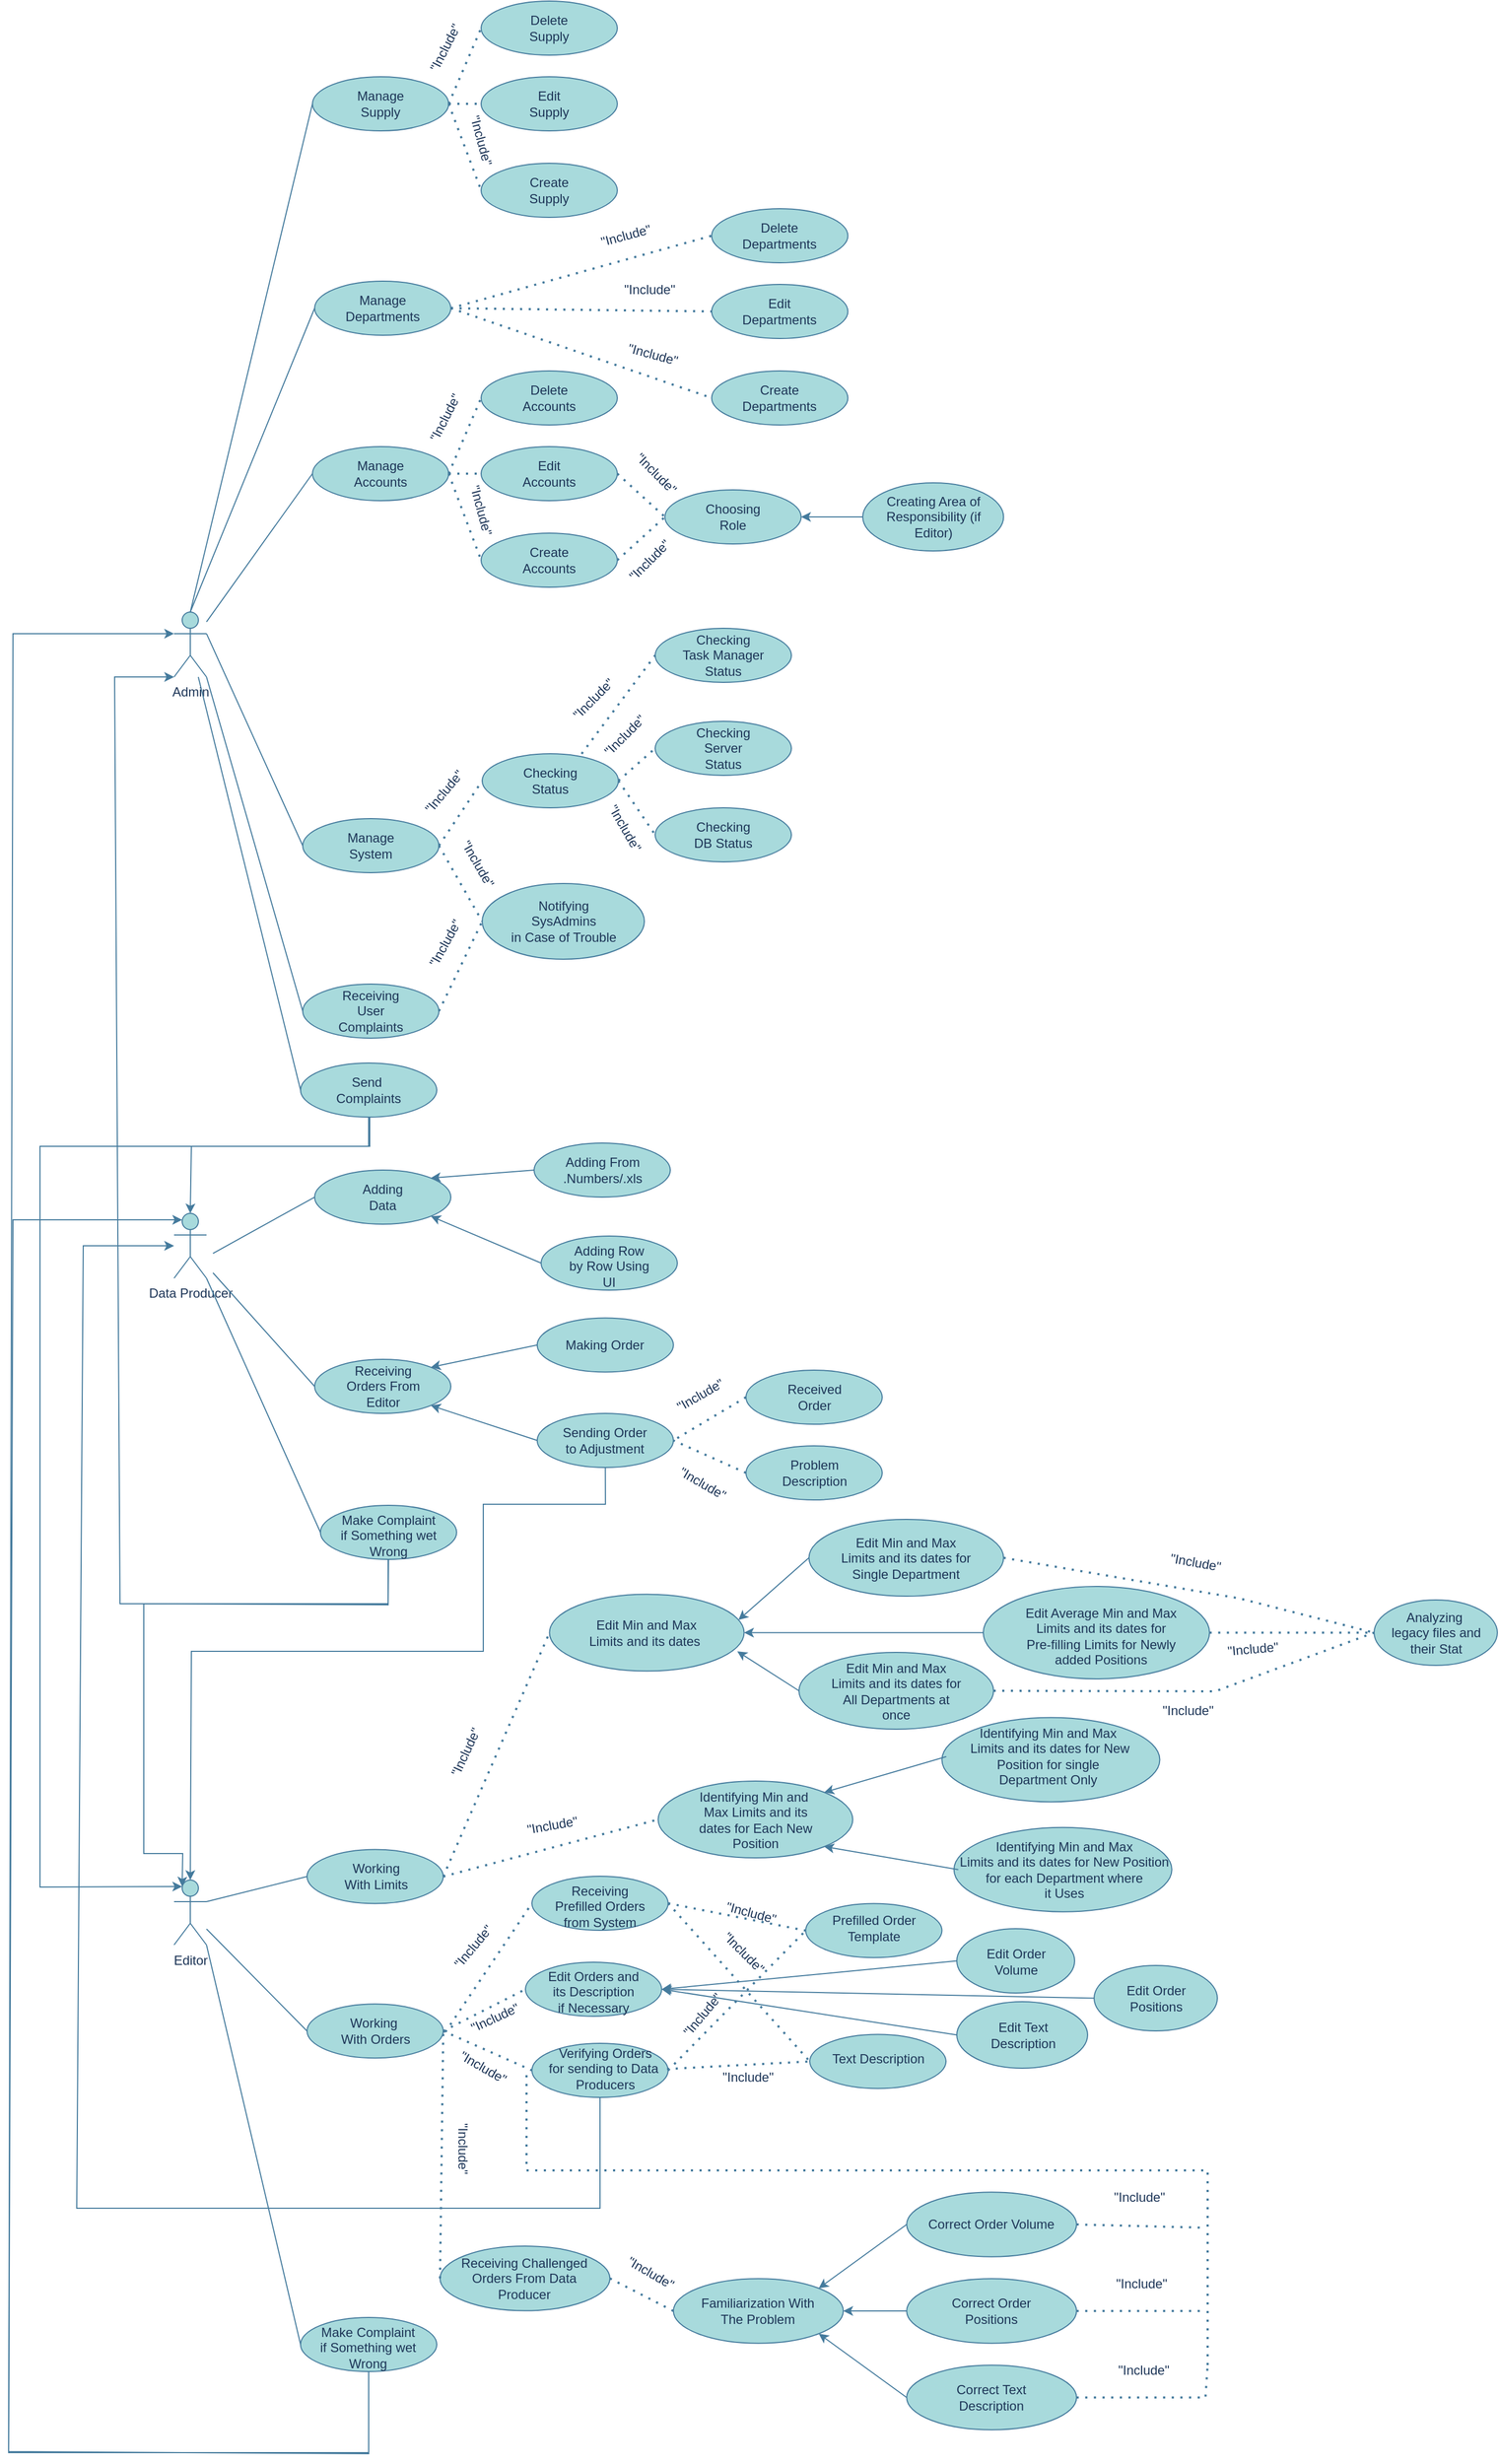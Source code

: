 <mxfile version="22.0.8" type="device">
  <diagram name="Страница — 1" id="0pkP4Ag8jMzm8uj4QNQ5">
    <mxGraphModel dx="1026" dy="692" grid="0" gridSize="10" guides="1" tooltips="1" connect="1" arrows="1" fold="1" page="1" pageScale="1" pageWidth="3300" pageHeight="4681" background="#FFFFFF" math="0" shadow="0">
      <root>
        <mxCell id="0" />
        <mxCell id="1" parent="0" />
        <mxCell id="C0oqWAfK8oSzfUO2mAY3-1" value="Admin&lt;br&gt;" style="shape=umlActor;verticalLabelPosition=bottom;verticalAlign=top;html=1;labelBackgroundColor=none;fillColor=#A8DADC;strokeColor=#457B9D;fontColor=#1D3557;" parent="1" vertex="1">
          <mxGeometry x="233" y="649" width="30" height="60" as="geometry" />
        </mxCell>
        <mxCell id="C0oqWAfK8oSzfUO2mAY3-2" value="" style="ellipse;whiteSpace=wrap;html=1;labelBackgroundColor=none;fillColor=#A8DADC;strokeColor=#457B9D;fontColor=#1D3557;" parent="1" vertex="1">
          <mxGeometry x="361" y="496" width="126" height="50" as="geometry" />
        </mxCell>
        <mxCell id="C0oqWAfK8oSzfUO2mAY3-3" value="Manage Accounts" style="text;html=1;strokeColor=none;fillColor=none;align=center;verticalAlign=middle;whiteSpace=wrap;rounded=0;labelBackgroundColor=none;fontColor=#1D3557;" parent="1" vertex="1">
          <mxGeometry x="394" y="506" width="60" height="30" as="geometry" />
        </mxCell>
        <mxCell id="C0oqWAfK8oSzfUO2mAY3-4" value="" style="ellipse;whiteSpace=wrap;html=1;labelBackgroundColor=none;fillColor=#A8DADC;strokeColor=#457B9D;fontColor=#1D3557;" parent="1" vertex="1">
          <mxGeometry x="517" y="426" width="126" height="50" as="geometry" />
        </mxCell>
        <mxCell id="C0oqWAfK8oSzfUO2mAY3-5" value="Delete Accounts" style="text;html=1;strokeColor=none;fillColor=none;align=center;verticalAlign=middle;whiteSpace=wrap;rounded=0;labelBackgroundColor=none;fontColor=#1D3557;" parent="1" vertex="1">
          <mxGeometry x="550" y="436" width="60" height="30" as="geometry" />
        </mxCell>
        <mxCell id="C0oqWAfK8oSzfUO2mAY3-8" value="" style="ellipse;whiteSpace=wrap;html=1;labelBackgroundColor=none;fillColor=#A8DADC;strokeColor=#457B9D;fontColor=#1D3557;" parent="1" vertex="1">
          <mxGeometry x="517" y="576" width="126" height="50" as="geometry" />
        </mxCell>
        <mxCell id="C0oqWAfK8oSzfUO2mAY3-9" value="Create Accounts" style="text;html=1;strokeColor=none;fillColor=none;align=center;verticalAlign=middle;whiteSpace=wrap;rounded=0;labelBackgroundColor=none;fontColor=#1D3557;" parent="1" vertex="1">
          <mxGeometry x="550" y="586" width="60" height="30" as="geometry" />
        </mxCell>
        <mxCell id="C0oqWAfK8oSzfUO2mAY3-10" value="" style="endArrow=none;dashed=1;html=1;dashPattern=1 3;strokeWidth=2;rounded=0;exitX=1;exitY=0.5;exitDx=0;exitDy=0;entryX=0;entryY=0.5;entryDx=0;entryDy=0;labelBackgroundColor=none;strokeColor=#457B9D;fontColor=default;" parent="1" source="C0oqWAfK8oSzfUO2mAY3-2" target="C0oqWAfK8oSzfUO2mAY3-4" edge="1">
          <mxGeometry width="50" height="50" relative="1" as="geometry">
            <mxPoint x="397" y="616" as="sourcePoint" />
            <mxPoint x="447" y="566" as="targetPoint" />
          </mxGeometry>
        </mxCell>
        <mxCell id="C0oqWAfK8oSzfUO2mAY3-11" value="" style="endArrow=none;dashed=1;html=1;dashPattern=1 3;strokeWidth=2;rounded=0;exitX=1;exitY=0.5;exitDx=0;exitDy=0;entryX=0;entryY=0.5;entryDx=0;entryDy=0;labelBackgroundColor=none;strokeColor=#457B9D;fontColor=default;" parent="1" source="C0oqWAfK8oSzfUO2mAY3-2" target="C0oqWAfK8oSzfUO2mAY3-8" edge="1">
          <mxGeometry width="50" height="50" relative="1" as="geometry">
            <mxPoint x="437" y="636" as="sourcePoint" />
            <mxPoint x="487" y="586" as="targetPoint" />
          </mxGeometry>
        </mxCell>
        <mxCell id="C0oqWAfK8oSzfUO2mAY3-12" value="" style="ellipse;whiteSpace=wrap;html=1;labelBackgroundColor=none;fillColor=#A8DADC;strokeColor=#457B9D;fontColor=#1D3557;" parent="1" vertex="1">
          <mxGeometry x="517" y="496" width="126" height="50" as="geometry" />
        </mxCell>
        <mxCell id="C0oqWAfK8oSzfUO2mAY3-13" value="Edit Accounts" style="text;html=1;strokeColor=none;fillColor=none;align=center;verticalAlign=middle;whiteSpace=wrap;rounded=0;labelBackgroundColor=none;fontColor=#1D3557;" parent="1" vertex="1">
          <mxGeometry x="550" y="506" width="60" height="30" as="geometry" />
        </mxCell>
        <mxCell id="C0oqWAfK8oSzfUO2mAY3-14" value="" style="endArrow=none;dashed=1;html=1;dashPattern=1 3;strokeWidth=2;rounded=0;entryX=0;entryY=0.5;entryDx=0;entryDy=0;exitX=1;exitY=0.5;exitDx=0;exitDy=0;labelBackgroundColor=none;strokeColor=#457B9D;fontColor=default;" parent="1" source="C0oqWAfK8oSzfUO2mAY3-2" target="C0oqWAfK8oSzfUO2mAY3-12" edge="1">
          <mxGeometry width="50" height="50" relative="1" as="geometry">
            <mxPoint x="487" y="516" as="sourcePoint" />
            <mxPoint x="567" y="556" as="targetPoint" />
          </mxGeometry>
        </mxCell>
        <mxCell id="C0oqWAfK8oSzfUO2mAY3-15" value="" style="ellipse;whiteSpace=wrap;html=1;labelBackgroundColor=none;fillColor=#A8DADC;strokeColor=#457B9D;fontColor=#1D3557;" parent="1" vertex="1">
          <mxGeometry x="687" y="536" width="126" height="50" as="geometry" />
        </mxCell>
        <mxCell id="C0oqWAfK8oSzfUO2mAY3-16" value="Choosing&lt;br&gt;Role" style="text;html=1;strokeColor=none;fillColor=none;align=center;verticalAlign=middle;whiteSpace=wrap;rounded=0;labelBackgroundColor=none;fontColor=#1D3557;" parent="1" vertex="1">
          <mxGeometry x="720" y="546" width="60" height="30" as="geometry" />
        </mxCell>
        <mxCell id="C0oqWAfK8oSzfUO2mAY3-17" value="" style="endArrow=none;dashed=1;html=1;dashPattern=1 3;strokeWidth=2;rounded=0;exitX=1;exitY=0.5;exitDx=0;exitDy=0;entryX=0;entryY=0.5;entryDx=0;entryDy=0;labelBackgroundColor=none;strokeColor=#457B9D;fontColor=default;" parent="1" source="C0oqWAfK8oSzfUO2mAY3-12" target="C0oqWAfK8oSzfUO2mAY3-15" edge="1">
          <mxGeometry width="50" height="50" relative="1" as="geometry">
            <mxPoint x="647" y="716" as="sourcePoint" />
            <mxPoint x="697" y="666" as="targetPoint" />
          </mxGeometry>
        </mxCell>
        <mxCell id="C0oqWAfK8oSzfUO2mAY3-18" value="" style="endArrow=none;dashed=1;html=1;dashPattern=1 3;strokeWidth=2;rounded=0;exitX=1;exitY=0.5;exitDx=0;exitDy=0;entryX=0;entryY=0.5;entryDx=0;entryDy=0;labelBackgroundColor=none;strokeColor=#457B9D;fontColor=default;" parent="1" source="C0oqWAfK8oSzfUO2mAY3-8" target="C0oqWAfK8oSzfUO2mAY3-15" edge="1">
          <mxGeometry width="50" height="50" relative="1" as="geometry">
            <mxPoint x="697" y="676" as="sourcePoint" />
            <mxPoint x="747" y="626" as="targetPoint" />
          </mxGeometry>
        </mxCell>
        <mxCell id="C0oqWAfK8oSzfUO2mAY3-19" value="" style="endArrow=none;html=1;rounded=0;entryX=0;entryY=0.5;entryDx=0;entryDy=0;labelBackgroundColor=none;strokeColor=#457B9D;fontColor=default;" parent="1" source="C0oqWAfK8oSzfUO2mAY3-1" target="C0oqWAfK8oSzfUO2mAY3-2" edge="1">
          <mxGeometry width="50" height="50" relative="1" as="geometry">
            <mxPoint x="358" y="700" as="sourcePoint" />
            <mxPoint x="408" y="650" as="targetPoint" />
          </mxGeometry>
        </mxCell>
        <mxCell id="C0oqWAfK8oSzfUO2mAY3-20" value="" style="ellipse;whiteSpace=wrap;html=1;labelBackgroundColor=none;fillColor=#A8DADC;strokeColor=#457B9D;fontColor=#1D3557;" parent="1" vertex="1">
          <mxGeometry x="352" y="840" width="126" height="50" as="geometry" />
        </mxCell>
        <mxCell id="C0oqWAfK8oSzfUO2mAY3-21" value="Manage System" style="text;html=1;strokeColor=none;fillColor=none;align=center;verticalAlign=middle;whiteSpace=wrap;rounded=0;labelBackgroundColor=none;fontColor=#1D3557;" parent="1" vertex="1">
          <mxGeometry x="385" y="850" width="60" height="30" as="geometry" />
        </mxCell>
        <mxCell id="C0oqWAfK8oSzfUO2mAY3-22" value="" style="ellipse;whiteSpace=wrap;html=1;labelBackgroundColor=none;fillColor=#A8DADC;strokeColor=#457B9D;fontColor=#1D3557;" parent="1" vertex="1">
          <mxGeometry x="518" y="780" width="126" height="50" as="geometry" />
        </mxCell>
        <mxCell id="C0oqWAfK8oSzfUO2mAY3-23" value="Checking&lt;br&gt;Status" style="text;html=1;strokeColor=none;fillColor=none;align=center;verticalAlign=middle;whiteSpace=wrap;rounded=0;labelBackgroundColor=none;fontColor=#1D3557;" parent="1" vertex="1">
          <mxGeometry x="551" y="790" width="60" height="30" as="geometry" />
        </mxCell>
        <mxCell id="C0oqWAfK8oSzfUO2mAY3-24" value="" style="endArrow=none;dashed=1;html=1;dashPattern=1 3;strokeWidth=2;rounded=0;exitX=1;exitY=0.5;exitDx=0;exitDy=0;entryX=0;entryY=0.5;entryDx=0;entryDy=0;labelBackgroundColor=none;strokeColor=#457B9D;fontColor=default;" parent="1" source="C0oqWAfK8oSzfUO2mAY3-20" target="C0oqWAfK8oSzfUO2mAY3-22" edge="1">
          <mxGeometry width="50" height="50" relative="1" as="geometry">
            <mxPoint x="528" y="900" as="sourcePoint" />
            <mxPoint x="578" y="850" as="targetPoint" />
          </mxGeometry>
        </mxCell>
        <mxCell id="C0oqWAfK8oSzfUO2mAY3-25" value="" style="ellipse;whiteSpace=wrap;html=1;labelBackgroundColor=none;fillColor=#A8DADC;strokeColor=#457B9D;fontColor=#1D3557;" parent="1" vertex="1">
          <mxGeometry x="518" y="900" width="150" height="70" as="geometry" />
        </mxCell>
        <mxCell id="C0oqWAfK8oSzfUO2mAY3-26" value="Notifying&lt;br&gt;SysAdmins&lt;br&gt;in Case of Trouble" style="text;html=1;strokeColor=none;fillColor=none;align=center;verticalAlign=middle;whiteSpace=wrap;rounded=0;labelBackgroundColor=none;fontColor=#1D3557;" parent="1" vertex="1">
          <mxGeometry x="539.5" y="920" width="107" height="30" as="geometry" />
        </mxCell>
        <mxCell id="C0oqWAfK8oSzfUO2mAY3-27" value="" style="endArrow=none;dashed=1;html=1;dashPattern=1 3;strokeWidth=2;rounded=0;exitX=1;exitY=0.5;exitDx=0;exitDy=0;entryX=0;entryY=0.5;entryDx=0;entryDy=0;labelBackgroundColor=none;strokeColor=#457B9D;fontColor=default;" parent="1" source="C0oqWAfK8oSzfUO2mAY3-20" target="C0oqWAfK8oSzfUO2mAY3-25" edge="1">
          <mxGeometry width="50" height="50" relative="1" as="geometry">
            <mxPoint x="438" y="980" as="sourcePoint" />
            <mxPoint x="488" y="930" as="targetPoint" />
          </mxGeometry>
        </mxCell>
        <mxCell id="C0oqWAfK8oSzfUO2mAY3-28" value="" style="endArrow=none;html=1;rounded=0;entryX=0;entryY=0.5;entryDx=0;entryDy=0;exitX=1;exitY=0.333;exitDx=0;exitDy=0;exitPerimeter=0;labelBackgroundColor=none;strokeColor=#457B9D;fontColor=default;" parent="1" source="C0oqWAfK8oSzfUO2mAY3-1" target="C0oqWAfK8oSzfUO2mAY3-20" edge="1">
          <mxGeometry width="50" height="50" relative="1" as="geometry">
            <mxPoint x="258" y="900" as="sourcePoint" />
            <mxPoint x="308" y="850" as="targetPoint" />
          </mxGeometry>
        </mxCell>
        <mxCell id="C0oqWAfK8oSzfUO2mAY3-29" value="" style="ellipse;whiteSpace=wrap;html=1;labelBackgroundColor=none;fillColor=#A8DADC;strokeColor=#457B9D;fontColor=#1D3557;" parent="1" vertex="1">
          <mxGeometry x="678" y="750" width="126" height="50" as="geometry" />
        </mxCell>
        <mxCell id="C0oqWAfK8oSzfUO2mAY3-30" value="Checking&lt;br&gt;Server Status" style="text;html=1;strokeColor=none;fillColor=none;align=center;verticalAlign=middle;whiteSpace=wrap;rounded=0;labelBackgroundColor=none;fontColor=#1D3557;" parent="1" vertex="1">
          <mxGeometry x="711" y="760" width="60" height="30" as="geometry" />
        </mxCell>
        <mxCell id="C0oqWAfK8oSzfUO2mAY3-31" value="" style="ellipse;whiteSpace=wrap;html=1;labelBackgroundColor=none;fillColor=#A8DADC;strokeColor=#457B9D;fontColor=#1D3557;" parent="1" vertex="1">
          <mxGeometry x="678" y="830" width="126" height="50" as="geometry" />
        </mxCell>
        <mxCell id="C0oqWAfK8oSzfUO2mAY3-32" value="Checking&lt;br&gt;DB Status" style="text;html=1;strokeColor=none;fillColor=none;align=center;verticalAlign=middle;whiteSpace=wrap;rounded=0;labelBackgroundColor=none;fontColor=#1D3557;" parent="1" vertex="1">
          <mxGeometry x="711" y="840" width="60" height="30" as="geometry" />
        </mxCell>
        <mxCell id="C0oqWAfK8oSzfUO2mAY3-33" value="" style="endArrow=none;dashed=1;html=1;dashPattern=1 3;strokeWidth=2;rounded=0;exitX=1;exitY=0.5;exitDx=0;exitDy=0;entryX=0;entryY=0.5;entryDx=0;entryDy=0;labelBackgroundColor=none;strokeColor=#457B9D;fontColor=default;" parent="1" source="C0oqWAfK8oSzfUO2mAY3-22" target="C0oqWAfK8oSzfUO2mAY3-29" edge="1">
          <mxGeometry width="50" height="50" relative="1" as="geometry">
            <mxPoint x="588" y="910" as="sourcePoint" />
            <mxPoint x="638" y="860" as="targetPoint" />
          </mxGeometry>
        </mxCell>
        <mxCell id="C0oqWAfK8oSzfUO2mAY3-34" value="" style="endArrow=none;dashed=1;html=1;dashPattern=1 3;strokeWidth=2;rounded=0;exitX=1;exitY=0.5;exitDx=0;exitDy=0;entryX=0;entryY=0.5;entryDx=0;entryDy=0;labelBackgroundColor=none;strokeColor=#457B9D;fontColor=default;" parent="1" source="C0oqWAfK8oSzfUO2mAY3-22" target="C0oqWAfK8oSzfUO2mAY3-31" edge="1">
          <mxGeometry width="50" height="50" relative="1" as="geometry">
            <mxPoint x="608" y="900" as="sourcePoint" />
            <mxPoint x="658" y="850" as="targetPoint" />
          </mxGeometry>
        </mxCell>
        <mxCell id="C0oqWAfK8oSzfUO2mAY3-35" value="&quot;Include&quot;" style="text;html=1;strokeColor=none;fillColor=none;align=center;verticalAlign=middle;whiteSpace=wrap;rounded=0;rotation=-63;labelBackgroundColor=none;fontColor=#1D3557;" parent="1" vertex="1">
          <mxGeometry x="454" y="454" width="60" height="30" as="geometry" />
        </mxCell>
        <mxCell id="C0oqWAfK8oSzfUO2mAY3-36" value="&quot;Include&quot;" style="text;html=1;strokeColor=none;fillColor=none;align=center;verticalAlign=middle;whiteSpace=wrap;rounded=0;rotation=75;labelBackgroundColor=none;fontColor=#1D3557;" parent="1" vertex="1">
          <mxGeometry x="487" y="540" width="60" height="30" as="geometry" />
        </mxCell>
        <mxCell id="C0oqWAfK8oSzfUO2mAY3-37" value="&quot;Include&quot;" style="text;html=1;strokeColor=none;fillColor=none;align=center;verticalAlign=middle;whiteSpace=wrap;rounded=0;rotation=45;labelBackgroundColor=none;fontColor=#1D3557;" parent="1" vertex="1">
          <mxGeometry x="649" y="506" width="60" height="30" as="geometry" />
        </mxCell>
        <mxCell id="C0oqWAfK8oSzfUO2mAY3-38" value="&quot;Include&quot;" style="text;html=1;strokeColor=none;fillColor=none;align=center;verticalAlign=middle;whiteSpace=wrap;rounded=0;rotation=-45;labelBackgroundColor=none;fontColor=#1D3557;" parent="1" vertex="1">
          <mxGeometry x="643" y="586" width="60" height="30" as="geometry" />
        </mxCell>
        <mxCell id="C0oqWAfK8oSzfUO2mAY3-39" value="&quot;Include&quot;" style="text;html=1;strokeColor=none;fillColor=none;align=center;verticalAlign=middle;whiteSpace=wrap;rounded=0;rotation=-50;labelBackgroundColor=none;fontColor=#1D3557;" parent="1" vertex="1">
          <mxGeometry x="453" y="800" width="60" height="30" as="geometry" />
        </mxCell>
        <mxCell id="C0oqWAfK8oSzfUO2mAY3-40" value="&quot;Include&quot;" style="text;html=1;strokeColor=none;fillColor=none;align=center;verticalAlign=middle;whiteSpace=wrap;rounded=0;rotation=60;labelBackgroundColor=none;fontColor=#1D3557;" parent="1" vertex="1">
          <mxGeometry x="484" y="867" width="60" height="30" as="geometry" />
        </mxCell>
        <mxCell id="C0oqWAfK8oSzfUO2mAY3-41" value="&quot;Include&quot;" style="text;html=1;strokeColor=none;fillColor=none;align=center;verticalAlign=middle;whiteSpace=wrap;rounded=0;rotation=60;labelBackgroundColor=none;fontColor=#1D3557;" parent="1" vertex="1">
          <mxGeometry x="620" y="834" width="60" height="30" as="geometry" />
        </mxCell>
        <mxCell id="C0oqWAfK8oSzfUO2mAY3-42" value="&quot;Include&quot;" style="text;html=1;strokeColor=none;fillColor=none;align=center;verticalAlign=middle;whiteSpace=wrap;rounded=0;rotation=-45;labelBackgroundColor=none;fontColor=#1D3557;" parent="1" vertex="1">
          <mxGeometry x="620" y="748" width="60" height="30" as="geometry" />
        </mxCell>
        <mxCell id="C0oqWAfK8oSzfUO2mAY3-43" value="Data Producer" style="shape=umlActor;verticalLabelPosition=bottom;verticalAlign=top;html=1;outlineConnect=0;labelBackgroundColor=none;fillColor=#A8DADC;strokeColor=#457B9D;fontColor=#1D3557;" parent="1" vertex="1">
          <mxGeometry x="233" y="1205" width="30" height="60" as="geometry" />
        </mxCell>
        <mxCell id="C0oqWAfK8oSzfUO2mAY3-44" value="" style="ellipse;whiteSpace=wrap;html=1;labelBackgroundColor=none;fillColor=#A8DADC;strokeColor=#457B9D;fontColor=#1D3557;" parent="1" vertex="1">
          <mxGeometry x="363" y="1165" width="126" height="50" as="geometry" />
        </mxCell>
        <mxCell id="C0oqWAfK8oSzfUO2mAY3-45" value="Adding Data" style="text;html=1;strokeColor=none;fillColor=none;align=center;verticalAlign=middle;whiteSpace=wrap;rounded=0;labelBackgroundColor=none;fontColor=#1D3557;" parent="1" vertex="1">
          <mxGeometry x="396" y="1175" width="60" height="30" as="geometry" />
        </mxCell>
        <mxCell id="C0oqWAfK8oSzfUO2mAY3-46" value="" style="ellipse;whiteSpace=wrap;html=1;labelBackgroundColor=none;fillColor=#A8DADC;strokeColor=#457B9D;fontColor=#1D3557;" parent="1" vertex="1">
          <mxGeometry x="566" y="1140" width="126" height="50" as="geometry" />
        </mxCell>
        <mxCell id="C0oqWAfK8oSzfUO2mAY3-47" value="Adding From .Numbers/.xls" style="text;html=1;strokeColor=none;fillColor=none;align=center;verticalAlign=middle;whiteSpace=wrap;rounded=0;labelBackgroundColor=none;fontColor=#1D3557;" parent="1" vertex="1">
          <mxGeometry x="592.5" y="1150" width="73" height="30" as="geometry" />
        </mxCell>
        <mxCell id="C0oqWAfK8oSzfUO2mAY3-48" value="" style="endArrow=classic;html=1;rounded=0;entryX=1;entryY=0;entryDx=0;entryDy=0;exitX=0;exitY=0.5;exitDx=0;exitDy=0;labelBackgroundColor=none;strokeColor=#457B9D;fontColor=default;" parent="1" source="C0oqWAfK8oSzfUO2mAY3-46" target="C0oqWAfK8oSzfUO2mAY3-44" edge="1">
          <mxGeometry width="50" height="50" relative="1" as="geometry">
            <mxPoint x="512" y="1188" as="sourcePoint" />
            <mxPoint x="562" y="1138" as="targetPoint" />
          </mxGeometry>
        </mxCell>
        <mxCell id="C0oqWAfK8oSzfUO2mAY3-49" value="" style="ellipse;whiteSpace=wrap;html=1;labelBackgroundColor=none;fillColor=#A8DADC;strokeColor=#457B9D;fontColor=#1D3557;" parent="1" vertex="1">
          <mxGeometry x="572.5" y="1226" width="126" height="50" as="geometry" />
        </mxCell>
        <mxCell id="C0oqWAfK8oSzfUO2mAY3-50" value="Adding Row by Row Using UI" style="text;html=1;strokeColor=none;fillColor=none;align=center;verticalAlign=middle;whiteSpace=wrap;rounded=0;labelBackgroundColor=none;fontColor=#1D3557;" parent="1" vertex="1">
          <mxGeometry x="596.25" y="1238" width="78.5" height="31" as="geometry" />
        </mxCell>
        <mxCell id="C0oqWAfK8oSzfUO2mAY3-51" value="" style="endArrow=classic;html=1;rounded=0;exitX=0;exitY=0.5;exitDx=0;exitDy=0;entryX=1;entryY=1;entryDx=0;entryDy=0;labelBackgroundColor=none;strokeColor=#457B9D;fontColor=default;" parent="1" source="C0oqWAfK8oSzfUO2mAY3-49" target="C0oqWAfK8oSzfUO2mAY3-44" edge="1">
          <mxGeometry width="50" height="50" relative="1" as="geometry">
            <mxPoint x="494" y="1282" as="sourcePoint" />
            <mxPoint x="494" y="1192" as="targetPoint" />
          </mxGeometry>
        </mxCell>
        <mxCell id="C0oqWAfK8oSzfUO2mAY3-60" value="" style="endArrow=none;html=1;rounded=0;entryX=0;entryY=0.5;entryDx=0;entryDy=0;labelBackgroundColor=none;strokeColor=#457B9D;fontColor=default;" parent="1" target="C0oqWAfK8oSzfUO2mAY3-44" edge="1">
          <mxGeometry width="50" height="50" relative="1" as="geometry">
            <mxPoint x="269" y="1242" as="sourcePoint" />
            <mxPoint x="369" y="1302" as="targetPoint" />
          </mxGeometry>
        </mxCell>
        <mxCell id="C0oqWAfK8oSzfUO2mAY3-61" value="Editor" style="shape=umlActor;verticalLabelPosition=bottom;verticalAlign=top;html=1;outlineConnect=0;labelBackgroundColor=none;fillColor=#A8DADC;strokeColor=#457B9D;fontColor=#1D3557;" parent="1" vertex="1">
          <mxGeometry x="233" y="1821.5" width="30" height="60" as="geometry" />
        </mxCell>
        <mxCell id="C0oqWAfK8oSzfUO2mAY3-62" value="" style="ellipse;whiteSpace=wrap;html=1;labelBackgroundColor=none;fillColor=#A8DADC;strokeColor=#457B9D;fontColor=#1D3557;" parent="1" vertex="1">
          <mxGeometry x="356" y="1793.25" width="126" height="50" as="geometry" />
        </mxCell>
        <mxCell id="C0oqWAfK8oSzfUO2mAY3-63" value="Working&lt;br&gt;With Limits" style="text;html=1;strokeColor=none;fillColor=none;align=center;verticalAlign=middle;whiteSpace=wrap;rounded=0;labelBackgroundColor=none;fontColor=#1D3557;" parent="1" vertex="1">
          <mxGeometry x="386" y="1803.13" width="68" height="30.25" as="geometry" />
        </mxCell>
        <mxCell id="C0oqWAfK8oSzfUO2mAY3-65" value="" style="ellipse;whiteSpace=wrap;html=1;labelBackgroundColor=none;fillColor=#A8DADC;strokeColor=#457B9D;fontColor=#1D3557;" parent="1" vertex="1">
          <mxGeometry x="943.25" y="1671.25" width="201.5" height="78" as="geometry" />
        </mxCell>
        <mxCell id="C0oqWAfK8oSzfUO2mAY3-66" value="Identifying Min and Max&lt;br&gt;&amp;nbsp;Limits and its dates for New Position for single&lt;br&gt;Department Only" style="text;html=1;strokeColor=none;fillColor=none;align=center;verticalAlign=middle;whiteSpace=wrap;rounded=0;labelBackgroundColor=none;fontColor=#1D3557;" parent="1" vertex="1">
          <mxGeometry x="947.25" y="1670" width="189" height="74.75" as="geometry" />
        </mxCell>
        <mxCell id="C0oqWAfK8oSzfUO2mAY3-67" value="" style="ellipse;whiteSpace=wrap;html=1;labelBackgroundColor=none;fillColor=#A8DADC;strokeColor=#457B9D;fontColor=#1D3557;" parent="1" vertex="1">
          <mxGeometry x="680.75" y="1730" width="180" height="71" as="geometry" />
        </mxCell>
        <mxCell id="C0oqWAfK8oSzfUO2mAY3-68" value="Identifying Min and&amp;nbsp;&lt;br&gt;Max Limits and its dates for Each New Position" style="text;html=1;strokeColor=none;fillColor=none;align=center;verticalAlign=middle;whiteSpace=wrap;rounded=0;labelBackgroundColor=none;fontColor=#1D3557;" parent="1" vertex="1">
          <mxGeometry x="706.75" y="1742.5" width="127.87" height="46" as="geometry" />
        </mxCell>
        <mxCell id="C0oqWAfK8oSzfUO2mAY3-69" value="" style="ellipse;whiteSpace=wrap;html=1;labelBackgroundColor=none;fillColor=#A8DADC;strokeColor=#457B9D;fontColor=#1D3557;" parent="1" vertex="1">
          <mxGeometry x="954.38" y="1772.88" width="201.5" height="78" as="geometry" />
        </mxCell>
        <mxCell id="C0oqWAfK8oSzfUO2mAY3-70" value="Identifying Min and Max&lt;br&gt;Limits and its dates for New Position for each Department where &lt;br&gt;it Uses" style="text;html=1;strokeColor=none;fillColor=none;align=center;verticalAlign=middle;whiteSpace=wrap;rounded=0;labelBackgroundColor=none;fontColor=#1D3557;" parent="1" vertex="1">
          <mxGeometry x="958.38" y="1773.88" width="197.25" height="76" as="geometry" />
        </mxCell>
        <mxCell id="C0oqWAfK8oSzfUO2mAY3-71" value="" style="endArrow=classic;html=1;rounded=0;entryX=1;entryY=0;entryDx=0;entryDy=0;labelBackgroundColor=none;strokeColor=#457B9D;fontColor=default;exitX=0;exitY=0.5;exitDx=0;exitDy=0;" parent="1" target="C0oqWAfK8oSzfUO2mAY3-67" edge="1" source="C0oqWAfK8oSzfUO2mAY3-66">
          <mxGeometry width="50" height="50" relative="1" as="geometry">
            <mxPoint x="950" y="1680.5" as="sourcePoint" />
            <mxPoint x="978" y="1810.75" as="targetPoint" />
          </mxGeometry>
        </mxCell>
        <mxCell id="C0oqWAfK8oSzfUO2mAY3-72" value="" style="endArrow=classic;html=1;rounded=0;entryX=1;entryY=1;entryDx=0;entryDy=0;exitX=0;exitY=0.5;exitDx=0;exitDy=0;labelBackgroundColor=none;strokeColor=#457B9D;fontColor=default;" parent="1" source="C0oqWAfK8oSzfUO2mAY3-70" target="C0oqWAfK8oSzfUO2mAY3-67" edge="1">
          <mxGeometry width="50" height="50" relative="1" as="geometry">
            <mxPoint x="883" y="1894.75" as="sourcePoint" />
            <mxPoint x="933" y="1844.75" as="targetPoint" />
          </mxGeometry>
        </mxCell>
        <mxCell id="C0oqWAfK8oSzfUO2mAY3-85" value="" style="endArrow=none;dashed=1;html=1;dashPattern=1 3;strokeWidth=2;rounded=0;exitX=1;exitY=0.5;exitDx=0;exitDy=0;entryX=0;entryY=0.5;entryDx=0;entryDy=0;labelBackgroundColor=none;strokeColor=#457B9D;fontColor=default;" parent="1" source="C0oqWAfK8oSzfUO2mAY3-62" target="C0oqWAfK8oSzfUO2mAY3-67" edge="1">
          <mxGeometry width="50" height="50" relative="1" as="geometry">
            <mxPoint x="565" y="1870" as="sourcePoint" />
            <mxPoint x="615" y="1820" as="targetPoint" />
          </mxGeometry>
        </mxCell>
        <mxCell id="C0oqWAfK8oSzfUO2mAY3-86" value="" style="ellipse;whiteSpace=wrap;html=1;labelBackgroundColor=none;fillColor=#A8DADC;strokeColor=#457B9D;fontColor=#1D3557;" parent="1" vertex="1">
          <mxGeometry x="356" y="1936.12" width="126" height="50" as="geometry" />
        </mxCell>
        <mxCell id="C0oqWAfK8oSzfUO2mAY3-87" value="Working&amp;nbsp;&lt;br&gt;With Orders" style="text;html=1;strokeColor=none;fillColor=none;align=center;verticalAlign=middle;whiteSpace=wrap;rounded=0;labelBackgroundColor=none;fontColor=#1D3557;" parent="1" vertex="1">
          <mxGeometry x="378.5" y="1947.87" width="81" height="26.5" as="geometry" />
        </mxCell>
        <mxCell id="C0oqWAfK8oSzfUO2mAY3-90" value="" style="ellipse;whiteSpace=wrap;html=1;labelBackgroundColor=none;fillColor=#A8DADC;strokeColor=#457B9D;fontColor=#1D3557;" parent="1" vertex="1">
          <mxGeometry x="558" y="1897.5" width="126" height="50" as="geometry" />
        </mxCell>
        <mxCell id="C0oqWAfK8oSzfUO2mAY3-91" value="Edit Orders and its Description&lt;br&gt;if Necessary" style="text;html=1;strokeColor=none;fillColor=none;align=center;verticalAlign=middle;whiteSpace=wrap;rounded=0;labelBackgroundColor=none;fontColor=#1D3557;" parent="1" vertex="1">
          <mxGeometry x="574.25" y="1911" width="93.5" height="28.75" as="geometry" />
        </mxCell>
        <mxCell id="C0oqWAfK8oSzfUO2mAY3-92" value="" style="ellipse;whiteSpace=wrap;html=1;labelBackgroundColor=none;fillColor=#A8DADC;strokeColor=#457B9D;fontColor=#1D3557;" parent="1" vertex="1">
          <mxGeometry x="564" y="1972.5" width="126" height="50" as="geometry" />
        </mxCell>
        <mxCell id="C0oqWAfK8oSzfUO2mAY3-93" value="Verifying Orders&lt;br&gt;for sending to Data&amp;nbsp;&lt;br&gt;Producers" style="text;html=1;strokeColor=none;fillColor=none;align=center;verticalAlign=middle;whiteSpace=wrap;rounded=0;labelBackgroundColor=none;fontColor=#1D3557;" parent="1" vertex="1">
          <mxGeometry x="574.75" y="1982.5" width="114.25" height="27.5" as="geometry" />
        </mxCell>
        <mxCell id="C0oqWAfK8oSzfUO2mAY3-96" value="" style="ellipse;whiteSpace=wrap;html=1;labelBackgroundColor=none;fillColor=#A8DADC;strokeColor=#457B9D;fontColor=#1D3557;" parent="1" vertex="1">
          <mxGeometry x="817.25" y="1843.25" width="126" height="50" as="geometry" />
        </mxCell>
        <mxCell id="C0oqWAfK8oSzfUO2mAY3-97" value="Prefilled Order Template" style="text;html=1;strokeColor=none;fillColor=none;align=center;verticalAlign=middle;whiteSpace=wrap;rounded=0;labelBackgroundColor=none;fontColor=#1D3557;" parent="1" vertex="1">
          <mxGeometry x="828" y="1853.25" width="104.5" height="26.25" as="geometry" />
        </mxCell>
        <mxCell id="C0oqWAfK8oSzfUO2mAY3-98" value="" style="ellipse;whiteSpace=wrap;html=1;labelBackgroundColor=none;fillColor=#A8DADC;strokeColor=#457B9D;fontColor=#1D3557;" parent="1" vertex="1">
          <mxGeometry x="821" y="1964.25" width="126" height="50" as="geometry" />
        </mxCell>
        <mxCell id="C0oqWAfK8oSzfUO2mAY3-99" value="Text Description" style="text;html=1;strokeColor=none;fillColor=none;align=center;verticalAlign=middle;whiteSpace=wrap;rounded=0;labelBackgroundColor=none;fontColor=#1D3557;" parent="1" vertex="1">
          <mxGeometry x="831.75" y="1974.25" width="104.5" height="26.25" as="geometry" />
        </mxCell>
        <mxCell id="C0oqWAfK8oSzfUO2mAY3-109" value="" style="endArrow=none;dashed=1;html=1;dashPattern=1 3;strokeWidth=2;rounded=0;exitX=1;exitY=0.5;exitDx=0;exitDy=0;entryX=0;entryY=0.5;entryDx=0;entryDy=0;labelBackgroundColor=none;strokeColor=#457B9D;fontColor=default;" parent="1" source="C0oqWAfK8oSzfUO2mAY3-86" target="C0oqWAfK8oSzfUO2mAY3-90" edge="1">
          <mxGeometry width="50" height="50" relative="1" as="geometry">
            <mxPoint x="529" y="2080" as="sourcePoint" />
            <mxPoint x="579" y="2030" as="targetPoint" />
          </mxGeometry>
        </mxCell>
        <mxCell id="C0oqWAfK8oSzfUO2mAY3-110" value="" style="endArrow=none;dashed=1;html=1;dashPattern=1 3;strokeWidth=2;rounded=0;exitX=1;exitY=0.5;exitDx=0;exitDy=0;entryX=0;entryY=0.5;entryDx=0;entryDy=0;labelBackgroundColor=none;strokeColor=#457B9D;fontColor=default;" parent="1" source="C0oqWAfK8oSzfUO2mAY3-86" target="C0oqWAfK8oSzfUO2mAY3-92" edge="1">
          <mxGeometry width="50" height="50" relative="1" as="geometry">
            <mxPoint x="549" y="2120" as="sourcePoint" />
            <mxPoint x="599" y="2070" as="targetPoint" />
          </mxGeometry>
        </mxCell>
        <mxCell id="C0oqWAfK8oSzfUO2mAY3-111" value="" style="endArrow=none;html=1;rounded=0;exitX=1;exitY=0.333;exitDx=0;exitDy=0;exitPerimeter=0;entryX=0;entryY=0.5;entryDx=0;entryDy=0;labelBackgroundColor=none;strokeColor=#457B9D;fontColor=default;" parent="1" source="C0oqWAfK8oSzfUO2mAY3-61" target="C0oqWAfK8oSzfUO2mAY3-62" edge="1">
          <mxGeometry width="50" height="50" relative="1" as="geometry">
            <mxPoint x="359" y="1870" as="sourcePoint" />
            <mxPoint x="409" y="1820" as="targetPoint" />
          </mxGeometry>
        </mxCell>
        <mxCell id="C0oqWAfK8oSzfUO2mAY3-112" value="" style="endArrow=none;html=1;rounded=0;entryX=0;entryY=0.5;entryDx=0;entryDy=0;labelBackgroundColor=none;strokeColor=#457B9D;fontColor=default;" parent="1" source="C0oqWAfK8oSzfUO2mAY3-61" target="C0oqWAfK8oSzfUO2mAY3-86" edge="1">
          <mxGeometry width="50" height="50" relative="1" as="geometry">
            <mxPoint x="349" y="1920" as="sourcePoint" />
            <mxPoint x="399" y="1870" as="targetPoint" />
          </mxGeometry>
        </mxCell>
        <mxCell id="C0oqWAfK8oSzfUO2mAY3-113" value="" style="ellipse;whiteSpace=wrap;html=1;labelBackgroundColor=none;fillColor=#A8DADC;strokeColor=#457B9D;fontColor=#1D3557;" parent="1" vertex="1">
          <mxGeometry x="363" y="1340" width="126" height="50" as="geometry" />
        </mxCell>
        <mxCell id="C0oqWAfK8oSzfUO2mAY3-114" value="Receiving Orders From Editor" style="text;html=1;strokeColor=none;fillColor=none;align=center;verticalAlign=middle;whiteSpace=wrap;rounded=0;labelBackgroundColor=none;fontColor=#1D3557;" parent="1" vertex="1">
          <mxGeometry x="385.5" y="1351.75" width="81" height="26.5" as="geometry" />
        </mxCell>
        <mxCell id="C0oqWAfK8oSzfUO2mAY3-115" value="" style="ellipse;whiteSpace=wrap;html=1;labelBackgroundColor=none;fillColor=#A8DADC;strokeColor=#457B9D;fontColor=#1D3557;" parent="1" vertex="1">
          <mxGeometry x="568.88" y="1301.75" width="126" height="50" as="geometry" />
        </mxCell>
        <mxCell id="C0oqWAfK8oSzfUO2mAY3-116" value="Making Order" style="text;html=1;strokeColor=none;fillColor=none;align=center;verticalAlign=middle;whiteSpace=wrap;rounded=0;labelBackgroundColor=none;fontColor=#1D3557;" parent="1" vertex="1">
          <mxGeometry x="591.38" y="1313.5" width="81" height="26.5" as="geometry" />
        </mxCell>
        <mxCell id="C0oqWAfK8oSzfUO2mAY3-117" value="" style="ellipse;whiteSpace=wrap;html=1;labelBackgroundColor=none;fillColor=#A8DADC;strokeColor=#457B9D;fontColor=#1D3557;" parent="1" vertex="1">
          <mxGeometry x="568.88" y="1390" width="126" height="50" as="geometry" />
        </mxCell>
        <mxCell id="C0oqWAfK8oSzfUO2mAY3-118" value="Sending Order to Adjustment" style="text;html=1;strokeColor=none;fillColor=none;align=center;verticalAlign=middle;whiteSpace=wrap;rounded=0;labelBackgroundColor=none;fontColor=#1D3557;" parent="1" vertex="1">
          <mxGeometry x="591.38" y="1401.75" width="81" height="26.5" as="geometry" />
        </mxCell>
        <mxCell id="C0oqWAfK8oSzfUO2mAY3-119" value="" style="endArrow=none;html=1;rounded=0;entryX=0;entryY=0.5;entryDx=0;entryDy=0;labelBackgroundColor=none;strokeColor=#457B9D;fontColor=default;" parent="1" target="C0oqWAfK8oSzfUO2mAY3-113" edge="1">
          <mxGeometry width="50" height="50" relative="1" as="geometry">
            <mxPoint x="269" y="1260" as="sourcePoint" />
            <mxPoint x="329" y="1410" as="targetPoint" />
          </mxGeometry>
        </mxCell>
        <mxCell id="C0oqWAfK8oSzfUO2mAY3-120" value="" style="endArrow=classic;html=1;rounded=0;exitX=0;exitY=0.5;exitDx=0;exitDy=0;entryX=1;entryY=0;entryDx=0;entryDy=0;labelBackgroundColor=none;strokeColor=#457B9D;fontColor=default;" parent="1" source="C0oqWAfK8oSzfUO2mAY3-115" target="C0oqWAfK8oSzfUO2mAY3-113" edge="1">
          <mxGeometry width="50" height="50" relative="1" as="geometry">
            <mxPoint x="469" y="1490" as="sourcePoint" />
            <mxPoint x="519" y="1440" as="targetPoint" />
          </mxGeometry>
        </mxCell>
        <mxCell id="C0oqWAfK8oSzfUO2mAY3-121" value="" style="endArrow=classic;html=1;rounded=0;entryX=1;entryY=1;entryDx=0;entryDy=0;exitX=0;exitY=0.5;exitDx=0;exitDy=0;labelBackgroundColor=none;strokeColor=#457B9D;fontColor=default;" parent="1" source="C0oqWAfK8oSzfUO2mAY3-117" target="C0oqWAfK8oSzfUO2mAY3-113" edge="1">
          <mxGeometry width="50" height="50" relative="1" as="geometry">
            <mxPoint x="509" y="1480" as="sourcePoint" />
            <mxPoint x="559" y="1430" as="targetPoint" />
          </mxGeometry>
        </mxCell>
        <mxCell id="C0oqWAfK8oSzfUO2mAY3-122" value="" style="ellipse;whiteSpace=wrap;html=1;labelBackgroundColor=none;fillColor=#A8DADC;strokeColor=#457B9D;fontColor=#1D3557;" parent="1" vertex="1">
          <mxGeometry x="479.0" y="2160" width="157.13" height="59.75" as="geometry" />
        </mxCell>
        <mxCell id="C0oqWAfK8oSzfUO2mAY3-123" value="Receiving Challenged&lt;br&gt;Orders From Data Producer" style="text;html=1;strokeColor=none;fillColor=none;align=center;verticalAlign=middle;whiteSpace=wrap;rounded=0;labelBackgroundColor=none;fontColor=#1D3557;" parent="1" vertex="1">
          <mxGeometry x="494.37" y="2175" width="126.38" height="29.75" as="geometry" />
        </mxCell>
        <mxCell id="C0oqWAfK8oSzfUO2mAY3-124" value="" style="ellipse;whiteSpace=wrap;html=1;labelBackgroundColor=none;fillColor=#A8DADC;strokeColor=#457B9D;fontColor=#1D3557;" parent="1" vertex="1">
          <mxGeometry x="694.88" y="2190.13" width="157.13" height="59.75" as="geometry" />
        </mxCell>
        <mxCell id="C0oqWAfK8oSzfUO2mAY3-125" value="Familiarization With The Problem" style="text;html=1;strokeColor=none;fillColor=none;align=center;verticalAlign=middle;whiteSpace=wrap;rounded=0;labelBackgroundColor=none;fontColor=#1D3557;" parent="1" vertex="1">
          <mxGeometry x="710.25" y="2205.13" width="126.38" height="29.75" as="geometry" />
        </mxCell>
        <mxCell id="C0oqWAfK8oSzfUO2mAY3-126" value="" style="endArrow=none;dashed=1;html=1;dashPattern=1 3;strokeWidth=2;rounded=0;entryX=1;entryY=0.5;entryDx=0;entryDy=0;exitX=0;exitY=0.5;exitDx=0;exitDy=0;labelBackgroundColor=none;strokeColor=#457B9D;fontColor=default;" parent="1" source="C0oqWAfK8oSzfUO2mAY3-122" target="C0oqWAfK8oSzfUO2mAY3-86" edge="1">
          <mxGeometry width="50" height="50" relative="1" as="geometry">
            <mxPoint x="359" y="2120" as="sourcePoint" />
            <mxPoint x="409" y="2070" as="targetPoint" />
          </mxGeometry>
        </mxCell>
        <mxCell id="C0oqWAfK8oSzfUO2mAY3-127" value="" style="endArrow=none;dashed=1;html=1;dashPattern=1 3;strokeWidth=2;rounded=0;exitX=1;exitY=0.5;exitDx=0;exitDy=0;entryX=0;entryY=0.5;entryDx=0;entryDy=0;labelBackgroundColor=none;strokeColor=#457B9D;fontColor=default;" parent="1" source="C0oqWAfK8oSzfUO2mAY3-122" target="C0oqWAfK8oSzfUO2mAY3-124" edge="1">
          <mxGeometry width="50" height="50" relative="1" as="geometry">
            <mxPoint x="636.25" y="2320" as="sourcePoint" />
            <mxPoint x="686.25" y="2270" as="targetPoint" />
          </mxGeometry>
        </mxCell>
        <mxCell id="C0oqWAfK8oSzfUO2mAY3-128" value="" style="ellipse;whiteSpace=wrap;html=1;labelBackgroundColor=none;fillColor=#A8DADC;strokeColor=#457B9D;fontColor=#1D3557;" parent="1" vertex="1">
          <mxGeometry x="910.63" y="2110.13" width="157.13" height="59.75" as="geometry" />
        </mxCell>
        <mxCell id="C0oqWAfK8oSzfUO2mAY3-129" value="Correct Order Volume" style="text;html=1;strokeColor=none;fillColor=none;align=center;verticalAlign=middle;whiteSpace=wrap;rounded=0;labelBackgroundColor=none;fontColor=#1D3557;" parent="1" vertex="1">
          <mxGeometry x="926.0" y="2125.13" width="126.38" height="29.75" as="geometry" />
        </mxCell>
        <mxCell id="C0oqWAfK8oSzfUO2mAY3-130" value="" style="ellipse;whiteSpace=wrap;html=1;labelBackgroundColor=none;fillColor=#A8DADC;strokeColor=#457B9D;fontColor=#1D3557;" parent="1" vertex="1">
          <mxGeometry x="910.62" y="2190.13" width="157.13" height="59.75" as="geometry" />
        </mxCell>
        <mxCell id="C0oqWAfK8oSzfUO2mAY3-131" value="Correct Order Positions" style="text;html=1;strokeColor=none;fillColor=none;align=center;verticalAlign=middle;whiteSpace=wrap;rounded=0;labelBackgroundColor=none;fontColor=#1D3557;" parent="1" vertex="1">
          <mxGeometry x="925.99" y="2205.13" width="126.38" height="29.75" as="geometry" />
        </mxCell>
        <mxCell id="C0oqWAfK8oSzfUO2mAY3-132" value="" style="ellipse;whiteSpace=wrap;html=1;labelBackgroundColor=none;fillColor=#A8DADC;strokeColor=#457B9D;fontColor=#1D3557;" parent="1" vertex="1">
          <mxGeometry x="910.63" y="2270.13" width="157.13" height="59.75" as="geometry" />
        </mxCell>
        <mxCell id="C0oqWAfK8oSzfUO2mAY3-133" value="Correct Text Description" style="text;html=1;strokeColor=none;fillColor=none;align=center;verticalAlign=middle;whiteSpace=wrap;rounded=0;labelBackgroundColor=none;fontColor=#1D3557;" parent="1" vertex="1">
          <mxGeometry x="926.0" y="2285.13" width="126.38" height="29.75" as="geometry" />
        </mxCell>
        <mxCell id="C0oqWAfK8oSzfUO2mAY3-134" value="" style="endArrow=classic;html=1;rounded=0;entryX=1;entryY=0;entryDx=0;entryDy=0;exitX=0;exitY=0.5;exitDx=0;exitDy=0;labelBackgroundColor=none;strokeColor=#457B9D;fontColor=default;" parent="1" source="C0oqWAfK8oSzfUO2mAY3-128" target="C0oqWAfK8oSzfUO2mAY3-124" edge="1">
          <mxGeometry width="50" height="50" relative="1" as="geometry">
            <mxPoint x="750.63" y="2360.13" as="sourcePoint" />
            <mxPoint x="800.63" y="2310.13" as="targetPoint" />
          </mxGeometry>
        </mxCell>
        <mxCell id="C0oqWAfK8oSzfUO2mAY3-135" value="" style="endArrow=classic;html=1;rounded=0;entryX=1;entryY=0.5;entryDx=0;entryDy=0;exitX=0;exitY=0.5;exitDx=0;exitDy=0;labelBackgroundColor=none;strokeColor=#457B9D;fontColor=default;" parent="1" source="C0oqWAfK8oSzfUO2mAY3-130" target="C0oqWAfK8oSzfUO2mAY3-124" edge="1">
          <mxGeometry width="50" height="50" relative="1" as="geometry">
            <mxPoint x="810.63" y="2370.13" as="sourcePoint" />
            <mxPoint x="860.63" y="2320.13" as="targetPoint" />
          </mxGeometry>
        </mxCell>
        <mxCell id="C0oqWAfK8oSzfUO2mAY3-136" value="" style="endArrow=classic;html=1;rounded=0;entryX=1;entryY=1;entryDx=0;entryDy=0;exitX=0;exitY=0.5;exitDx=0;exitDy=0;labelBackgroundColor=none;strokeColor=#457B9D;fontColor=default;" parent="1" source="C0oqWAfK8oSzfUO2mAY3-132" target="C0oqWAfK8oSzfUO2mAY3-124" edge="1">
          <mxGeometry width="50" height="50" relative="1" as="geometry">
            <mxPoint x="840.63" y="2400.13" as="sourcePoint" />
            <mxPoint x="890.63" y="2350.13" as="targetPoint" />
          </mxGeometry>
        </mxCell>
        <mxCell id="C0oqWAfK8oSzfUO2mAY3-137" value="" style="endArrow=none;dashed=1;html=1;dashPattern=1 3;strokeWidth=2;rounded=0;labelBackgroundColor=none;strokeColor=#457B9D;fontColor=default;" parent="1" edge="1">
          <mxGeometry width="50" height="50" relative="1" as="geometry">
            <mxPoint x="1189" y="2270" as="sourcePoint" />
            <mxPoint x="559" y="2000" as="targetPoint" />
            <Array as="points">
              <mxPoint x="1189" y="2090" />
              <mxPoint x="559" y="2090" />
            </Array>
          </mxGeometry>
        </mxCell>
        <mxCell id="C0oqWAfK8oSzfUO2mAY3-138" value="" style="endArrow=none;dashed=1;html=1;dashPattern=1 3;strokeWidth=2;rounded=0;exitX=1;exitY=0.5;exitDx=0;exitDy=0;labelBackgroundColor=none;strokeColor=#457B9D;fontColor=default;" parent="1" source="C0oqWAfK8oSzfUO2mAY3-128" edge="1">
          <mxGeometry width="50" height="50" relative="1" as="geometry">
            <mxPoint x="1149" y="2420" as="sourcePoint" />
            <mxPoint x="1187" y="2143" as="targetPoint" />
          </mxGeometry>
        </mxCell>
        <mxCell id="C0oqWAfK8oSzfUO2mAY3-139" value="" style="endArrow=none;dashed=1;html=1;dashPattern=1 3;strokeWidth=2;rounded=0;exitX=1;exitY=0.5;exitDx=0;exitDy=0;labelBackgroundColor=none;strokeColor=#457B9D;fontColor=default;" parent="1" source="C0oqWAfK8oSzfUO2mAY3-130" edge="1">
          <mxGeometry width="50" height="50" relative="1" as="geometry">
            <mxPoint x="1109" y="2380" as="sourcePoint" />
            <mxPoint x="1185" y="2220" as="targetPoint" />
          </mxGeometry>
        </mxCell>
        <mxCell id="C0oqWAfK8oSzfUO2mAY3-140" value="" style="endArrow=none;dashed=1;html=1;dashPattern=1 3;strokeWidth=2;rounded=0;exitX=1;exitY=0.5;exitDx=0;exitDy=0;labelBackgroundColor=none;strokeColor=#457B9D;fontColor=default;" parent="1" source="C0oqWAfK8oSzfUO2mAY3-132" edge="1">
          <mxGeometry width="50" height="50" relative="1" as="geometry">
            <mxPoint x="1169" y="2450" as="sourcePoint" />
            <mxPoint x="1189" y="2270" as="targetPoint" />
            <Array as="points">
              <mxPoint x="1187" y="2300" />
            </Array>
          </mxGeometry>
        </mxCell>
        <mxCell id="C0oqWAfK8oSzfUO2mAY3-141" value="" style="ellipse;whiteSpace=wrap;html=1;labelBackgroundColor=none;fillColor=#A8DADC;strokeColor=#457B9D;fontColor=#1D3557;" parent="1" vertex="1">
          <mxGeometry x="762" y="1420" width="126" height="50" as="geometry" />
        </mxCell>
        <mxCell id="C0oqWAfK8oSzfUO2mAY3-142" value="Problem Description" style="text;html=1;strokeColor=none;fillColor=none;align=center;verticalAlign=middle;whiteSpace=wrap;rounded=0;labelBackgroundColor=none;fontColor=#1D3557;" parent="1" vertex="1">
          <mxGeometry x="784.5" y="1431.75" width="81" height="26.5" as="geometry" />
        </mxCell>
        <mxCell id="C0oqWAfK8oSzfUO2mAY3-143" value="" style="ellipse;whiteSpace=wrap;html=1;labelBackgroundColor=none;fillColor=#A8DADC;strokeColor=#457B9D;fontColor=#1D3557;" parent="1" vertex="1">
          <mxGeometry x="762" y="1350" width="126" height="50" as="geometry" />
        </mxCell>
        <mxCell id="C0oqWAfK8oSzfUO2mAY3-144" value="Received Order" style="text;html=1;strokeColor=none;fillColor=none;align=center;verticalAlign=middle;whiteSpace=wrap;rounded=0;labelBackgroundColor=none;fontColor=#1D3557;" parent="1" vertex="1">
          <mxGeometry x="784.5" y="1361.75" width="81" height="26.5" as="geometry" />
        </mxCell>
        <mxCell id="C0oqWAfK8oSzfUO2mAY3-145" value="" style="endArrow=none;dashed=1;html=1;dashPattern=1 3;strokeWidth=2;rounded=0;entryX=1;entryY=0.5;entryDx=0;entryDy=0;exitX=0;exitY=0.5;exitDx=0;exitDy=0;labelBackgroundColor=none;strokeColor=#457B9D;fontColor=default;" parent="1" source="C0oqWAfK8oSzfUO2mAY3-143" target="C0oqWAfK8oSzfUO2mAY3-117" edge="1">
          <mxGeometry width="50" height="50" relative="1" as="geometry">
            <mxPoint x="679" y="1520" as="sourcePoint" />
            <mxPoint x="729" y="1470" as="targetPoint" />
          </mxGeometry>
        </mxCell>
        <mxCell id="C0oqWAfK8oSzfUO2mAY3-146" value="" style="endArrow=none;dashed=1;html=1;dashPattern=1 3;strokeWidth=2;rounded=0;entryX=1;entryY=0.5;entryDx=0;entryDy=0;exitX=0;exitY=0.5;exitDx=0;exitDy=0;labelBackgroundColor=none;strokeColor=#457B9D;fontColor=default;" parent="1" source="C0oqWAfK8oSzfUO2mAY3-141" target="C0oqWAfK8oSzfUO2mAY3-117" edge="1">
          <mxGeometry width="50" height="50" relative="1" as="geometry">
            <mxPoint x="669" y="1530" as="sourcePoint" />
            <mxPoint x="719" y="1480" as="targetPoint" />
          </mxGeometry>
        </mxCell>
        <mxCell id="C0oqWAfK8oSzfUO2mAY3-147" value="&quot;Include&quot;" style="text;html=1;strokeColor=none;fillColor=none;align=center;verticalAlign=middle;whiteSpace=wrap;rounded=0;rotation=-30;labelBackgroundColor=none;fontColor=#1D3557;" parent="1" vertex="1">
          <mxGeometry x="690" y="1358.25" width="60" height="30" as="geometry" />
        </mxCell>
        <mxCell id="C0oqWAfK8oSzfUO2mAY3-148" value="&quot;Include&quot;" style="text;html=1;strokeColor=none;fillColor=none;align=center;verticalAlign=middle;whiteSpace=wrap;rounded=0;rotation=30;labelBackgroundColor=none;fontColor=#1D3557;" parent="1" vertex="1">
          <mxGeometry x="692" y="1440" width="60" height="30" as="geometry" />
        </mxCell>
        <mxCell id="C0oqWAfK8oSzfUO2mAY3-149" value="&quot;Include&quot;" style="text;html=1;strokeColor=none;fillColor=none;align=center;verticalAlign=middle;whiteSpace=wrap;rounded=0;rotation=-10;labelBackgroundColor=none;fontColor=#1D3557;" parent="1" vertex="1">
          <mxGeometry x="553" y="1756" width="60" height="30" as="geometry" />
        </mxCell>
        <mxCell id="C0oqWAfK8oSzfUO2mAY3-157" value="&quot;Include&quot;" style="text;html=1;strokeColor=none;fillColor=none;align=center;verticalAlign=middle;whiteSpace=wrap;rounded=0;rotation=0;labelBackgroundColor=none;fontColor=#1D3557;" parent="1" vertex="1">
          <mxGeometry x="1095.88" y="2100.13" width="60" height="30" as="geometry" />
        </mxCell>
        <mxCell id="C0oqWAfK8oSzfUO2mAY3-158" value="&quot;Include&quot;" style="text;html=1;strokeColor=none;fillColor=none;align=center;verticalAlign=middle;whiteSpace=wrap;rounded=0;rotation=0;labelBackgroundColor=none;fontColor=#1D3557;" parent="1" vertex="1">
          <mxGeometry x="1097.63" y="2180.13" width="60" height="30" as="geometry" />
        </mxCell>
        <mxCell id="C0oqWAfK8oSzfUO2mAY3-159" value="&quot;Include&quot;" style="text;html=1;strokeColor=none;fillColor=none;align=center;verticalAlign=middle;whiteSpace=wrap;rounded=0;rotation=0;labelBackgroundColor=none;fontColor=#1D3557;" parent="1" vertex="1">
          <mxGeometry x="1099.63" y="2260.13" width="60" height="30" as="geometry" />
        </mxCell>
        <mxCell id="C0oqWAfK8oSzfUO2mAY3-160" value="&quot;Include&quot;" style="text;html=1;strokeColor=none;fillColor=none;align=center;verticalAlign=middle;whiteSpace=wrap;rounded=0;rotation=30;labelBackgroundColor=none;fontColor=#1D3557;" parent="1" vertex="1">
          <mxGeometry x="644" y="2169.88" width="60" height="30" as="geometry" />
        </mxCell>
        <mxCell id="C0oqWAfK8oSzfUO2mAY3-161" value="&quot;Include&quot;" style="text;html=1;strokeColor=none;fillColor=none;align=center;verticalAlign=middle;whiteSpace=wrap;rounded=0;rotation=90;labelBackgroundColor=none;fontColor=#1D3557;" parent="1" vertex="1">
          <mxGeometry x="470" y="2055" width="60" height="30" as="geometry" />
        </mxCell>
        <mxCell id="C0oqWAfK8oSzfUO2mAY3-162" value="&quot;Include&quot;" style="text;html=1;strokeColor=none;fillColor=none;align=center;verticalAlign=middle;whiteSpace=wrap;rounded=0;rotation=-25;labelBackgroundColor=none;fontColor=#1D3557;" parent="1" vertex="1">
          <mxGeometry x="500" y="1934" width="60" height="30" as="geometry" />
        </mxCell>
        <mxCell id="C0oqWAfK8oSzfUO2mAY3-163" value="&quot;Include&quot;" style="text;html=1;strokeColor=none;fillColor=none;align=center;verticalAlign=middle;whiteSpace=wrap;rounded=0;rotation=30;labelBackgroundColor=none;fontColor=#1D3557;" parent="1" vertex="1">
          <mxGeometry x="489" y="1980" width="60" height="30" as="geometry" />
        </mxCell>
        <mxCell id="C0oqWAfK8oSzfUO2mAY3-164" value="" style="endArrow=classic;html=1;rounded=0;exitX=0.5;exitY=1;exitDx=0;exitDy=0;labelBackgroundColor=none;strokeColor=#457B9D;fontColor=default;" parent="1" source="C0oqWAfK8oSzfUO2mAY3-92" target="C0oqWAfK8oSzfUO2mAY3-43" edge="1">
          <mxGeometry width="50" height="50" relative="1" as="geometry">
            <mxPoint x="309" y="2060" as="sourcePoint" />
            <mxPoint x="199" y="1390" as="targetPoint" />
            <Array as="points">
              <mxPoint x="627" y="2125" />
              <mxPoint x="373" y="2125" />
              <mxPoint x="143" y="2125" />
              <mxPoint x="149" y="1235" />
            </Array>
          </mxGeometry>
        </mxCell>
        <mxCell id="C0oqWAfK8oSzfUO2mAY3-165" value="" style="endArrow=classic;html=1;rounded=0;entryX=0.5;entryY=0;entryDx=0;entryDy=0;entryPerimeter=0;exitX=0.5;exitY=1;exitDx=0;exitDy=0;labelBackgroundColor=none;strokeColor=#457B9D;fontColor=default;" parent="1" source="C0oqWAfK8oSzfUO2mAY3-117" target="C0oqWAfK8oSzfUO2mAY3-61" edge="1">
          <mxGeometry width="50" height="50" relative="1" as="geometry">
            <mxPoint x="631.88" y="1560" as="sourcePoint" />
            <mxPoint x="559" y="1630" as="targetPoint" />
            <Array as="points">
              <mxPoint x="632" y="1474" />
              <mxPoint x="519" y="1474" />
              <mxPoint x="519" y="1610" />
              <mxPoint x="249" y="1610" />
            </Array>
          </mxGeometry>
        </mxCell>
        <mxCell id="RdfG1WQIROKjiYzc3zPx-4" value="" style="ellipse;whiteSpace=wrap;html=1;labelBackgroundColor=none;fillColor=#A8DADC;strokeColor=#457B9D;fontColor=#1D3557;" parent="1" vertex="1">
          <mxGeometry x="678" y="664" width="126" height="50" as="geometry" />
        </mxCell>
        <mxCell id="RdfG1WQIROKjiYzc3zPx-5" value="Checking&lt;br&gt;Task Manager Status" style="text;html=1;strokeColor=none;fillColor=none;align=center;verticalAlign=middle;whiteSpace=wrap;rounded=0;labelBackgroundColor=none;fontColor=#1D3557;" parent="1" vertex="1">
          <mxGeometry x="699" y="674.5" width="84" height="29" as="geometry" />
        </mxCell>
        <mxCell id="RdfG1WQIROKjiYzc3zPx-6" value="" style="endArrow=none;dashed=1;html=1;dashPattern=1 3;strokeWidth=2;rounded=0;entryX=0;entryY=0.5;entryDx=0;entryDy=0;exitX=0.73;exitY=0.001;exitDx=0;exitDy=0;exitPerimeter=0;labelBackgroundColor=none;strokeColor=#457B9D;fontColor=default;" parent="1" source="C0oqWAfK8oSzfUO2mAY3-22" target="RdfG1WQIROKjiYzc3zPx-4" edge="1">
          <mxGeometry width="50" height="50" relative="1" as="geometry">
            <mxPoint x="556" y="754" as="sourcePoint" />
            <mxPoint x="606" y="704" as="targetPoint" />
          </mxGeometry>
        </mxCell>
        <mxCell id="RdfG1WQIROKjiYzc3zPx-7" value="&quot;Include&quot;" style="text;html=1;strokeColor=none;fillColor=none;align=center;verticalAlign=middle;whiteSpace=wrap;rounded=0;rotation=-45;labelBackgroundColor=none;fontColor=#1D3557;" parent="1" vertex="1">
          <mxGeometry x="591.25" y="714" width="60" height="30" as="geometry" />
        </mxCell>
        <mxCell id="RdfG1WQIROKjiYzc3zPx-8" value="" style="ellipse;whiteSpace=wrap;html=1;labelBackgroundColor=none;fillColor=#A8DADC;strokeColor=#457B9D;fontColor=#1D3557;" parent="1" vertex="1">
          <mxGeometry x="352" y="993" width="126" height="50" as="geometry" />
        </mxCell>
        <mxCell id="RdfG1WQIROKjiYzc3zPx-9" value="Receiving User Complaints" style="text;html=1;strokeColor=none;fillColor=none;align=center;verticalAlign=middle;whiteSpace=wrap;rounded=0;labelBackgroundColor=none;fontColor=#1D3557;" parent="1" vertex="1">
          <mxGeometry x="385" y="1003" width="60" height="30" as="geometry" />
        </mxCell>
        <mxCell id="RdfG1WQIROKjiYzc3zPx-10" value="" style="endArrow=none;html=1;rounded=0;entryX=1;entryY=1;entryDx=0;entryDy=0;entryPerimeter=0;exitX=0;exitY=0.5;exitDx=0;exitDy=0;labelBackgroundColor=none;strokeColor=#457B9D;fontColor=default;" parent="1" source="RdfG1WQIROKjiYzc3zPx-8" target="C0oqWAfK8oSzfUO2mAY3-1" edge="1">
          <mxGeometry width="50" height="50" relative="1" as="geometry">
            <mxPoint x="205" y="936" as="sourcePoint" />
            <mxPoint x="262" y="764" as="targetPoint" />
          </mxGeometry>
        </mxCell>
        <mxCell id="RdfG1WQIROKjiYzc3zPx-11" value="" style="endArrow=none;dashed=1;html=1;dashPattern=1 3;strokeWidth=2;rounded=0;exitX=1;exitY=0.5;exitDx=0;exitDy=0;entryX=0;entryY=0.5;entryDx=0;entryDy=0;labelBackgroundColor=none;strokeColor=#457B9D;fontColor=default;" parent="1" source="RdfG1WQIROKjiYzc3zPx-8" target="C0oqWAfK8oSzfUO2mAY3-25" edge="1">
          <mxGeometry width="50" height="50" relative="1" as="geometry">
            <mxPoint x="537" y="1122" as="sourcePoint" />
            <mxPoint x="587" y="1072" as="targetPoint" />
          </mxGeometry>
        </mxCell>
        <mxCell id="RdfG1WQIROKjiYzc3zPx-12" value="&quot;Include&quot;" style="text;html=1;strokeColor=none;fillColor=none;align=center;verticalAlign=middle;whiteSpace=wrap;rounded=0;rotation=-61;labelBackgroundColor=none;fontColor=#1D3557;" parent="1" vertex="1">
          <mxGeometry x="454" y="940" width="60" height="30" as="geometry" />
        </mxCell>
        <mxCell id="RdfG1WQIROKjiYzc3zPx-13" value="" style="ellipse;whiteSpace=wrap;html=1;labelBackgroundColor=none;fillColor=#A8DADC;strokeColor=#457B9D;fontColor=#1D3557;" parent="1" vertex="1">
          <mxGeometry x="368.37" y="1475" width="126" height="50" as="geometry" />
        </mxCell>
        <mxCell id="RdfG1WQIROKjiYzc3zPx-14" value="Make Complaint if Something wet Wrong" style="text;html=1;strokeColor=none;fillColor=none;align=center;verticalAlign=middle;whiteSpace=wrap;rounded=0;labelBackgroundColor=none;fontColor=#1D3557;" parent="1" vertex="1">
          <mxGeometry x="382.8" y="1488" width="97.13" height="29.25" as="geometry" />
        </mxCell>
        <mxCell id="RdfG1WQIROKjiYzc3zPx-15" value="" style="ellipse;whiteSpace=wrap;html=1;labelBackgroundColor=none;fillColor=#A8DADC;strokeColor=#457B9D;fontColor=#1D3557;" parent="1" vertex="1">
          <mxGeometry x="350" y="2226" width="126" height="50" as="geometry" />
        </mxCell>
        <mxCell id="RdfG1WQIROKjiYzc3zPx-16" value="Make Complaint if Something wet Wrong" style="text;html=1;strokeColor=none;fillColor=none;align=center;verticalAlign=middle;whiteSpace=wrap;rounded=0;labelBackgroundColor=none;fontColor=#1D3557;" parent="1" vertex="1">
          <mxGeometry x="364.43" y="2239" width="97.13" height="29.25" as="geometry" />
        </mxCell>
        <mxCell id="RdfG1WQIROKjiYzc3zPx-17" value="" style="endArrow=none;html=1;rounded=0;strokeColor=#457B9D;entryX=1;entryY=1;entryDx=0;entryDy=0;entryPerimeter=0;exitX=0;exitY=0.5;exitDx=0;exitDy=0;labelBackgroundColor=none;fontColor=default;" parent="1" source="RdfG1WQIROKjiYzc3zPx-15" target="C0oqWAfK8oSzfUO2mAY3-61" edge="1">
          <mxGeometry width="50" height="50" relative="1" as="geometry">
            <mxPoint x="232" y="2325" as="sourcePoint" />
            <mxPoint x="282" y="2275" as="targetPoint" />
          </mxGeometry>
        </mxCell>
        <mxCell id="RdfG1WQIROKjiYzc3zPx-18" value="" style="endArrow=none;html=1;rounded=0;strokeColor=#457B9D;entryX=1;entryY=1;entryDx=0;entryDy=0;entryPerimeter=0;exitX=0;exitY=0.5;exitDx=0;exitDy=0;labelBackgroundColor=none;fontColor=default;" parent="1" source="RdfG1WQIROKjiYzc3zPx-13" target="C0oqWAfK8oSzfUO2mAY3-43" edge="1">
          <mxGeometry width="50" height="50" relative="1" as="geometry">
            <mxPoint x="276" y="1478" as="sourcePoint" />
            <mxPoint x="326" y="1428" as="targetPoint" />
          </mxGeometry>
        </mxCell>
        <mxCell id="RdfG1WQIROKjiYzc3zPx-20" value="" style="endArrow=classic;html=1;rounded=0;strokeColor=#457B9D;exitX=0.5;exitY=1;exitDx=0;exitDy=0;entryX=0;entryY=0.333;entryDx=0;entryDy=0;entryPerimeter=0;labelBackgroundColor=none;fontColor=default;" parent="1" source="RdfG1WQIROKjiYzc3zPx-15" target="C0oqWAfK8oSzfUO2mAY3-1" edge="1">
          <mxGeometry width="50" height="50" relative="1" as="geometry">
            <mxPoint x="333" y="2394" as="sourcePoint" />
            <mxPoint x="148" y="671" as="targetPoint" />
            <Array as="points">
              <mxPoint x="413" y="2351" />
              <mxPoint x="80" y="2351" />
              <mxPoint x="84" y="669" />
            </Array>
          </mxGeometry>
        </mxCell>
        <mxCell id="RdfG1WQIROKjiYzc3zPx-21" value="" style="endArrow=classic;html=1;rounded=0;strokeColor=#457B9D;exitX=0.5;exitY=1;exitDx=0;exitDy=0;entryX=0;entryY=1;entryDx=0;entryDy=0;entryPerimeter=0;labelBackgroundColor=none;fontColor=default;" parent="1" source="RdfG1WQIROKjiYzc3zPx-13" target="C0oqWAfK8oSzfUO2mAY3-1" edge="1">
          <mxGeometry width="50" height="50" relative="1" as="geometry">
            <mxPoint x="322" y="1572" as="sourcePoint" />
            <mxPoint x="372" y="1522" as="targetPoint" />
            <Array as="points">
              <mxPoint x="431" y="1566" />
              <mxPoint x="183" y="1566" />
              <mxPoint x="178" y="709" />
            </Array>
          </mxGeometry>
        </mxCell>
        <mxCell id="RdfG1WQIROKjiYzc3zPx-22" value="" style="ellipse;whiteSpace=wrap;html=1;labelBackgroundColor=none;fillColor=#A8DADC;strokeColor=#457B9D;fontColor=#1D3557;" parent="1" vertex="1">
          <mxGeometry x="870" y="529.5" width="130.25" height="63" as="geometry" />
        </mxCell>
        <mxCell id="RdfG1WQIROKjiYzc3zPx-23" value="Creating Area of Responsibility (if Editor)" style="text;html=1;strokeColor=none;fillColor=none;align=center;verticalAlign=middle;whiteSpace=wrap;rounded=0;labelBackgroundColor=none;fontColor=#1D3557;" parent="1" vertex="1">
          <mxGeometry x="888.75" y="544.5" width="92.75" height="33" as="geometry" />
        </mxCell>
        <mxCell id="RdfG1WQIROKjiYzc3zPx-24" value="" style="endArrow=classic;html=1;rounded=0;strokeColor=#457B9D;entryX=1;entryY=0.5;entryDx=0;entryDy=0;exitX=0;exitY=0.5;exitDx=0;exitDy=0;labelBackgroundColor=none;fontColor=default;" parent="1" source="RdfG1WQIROKjiYzc3zPx-22" target="C0oqWAfK8oSzfUO2mAY3-15" edge="1">
          <mxGeometry width="50" height="50" relative="1" as="geometry">
            <mxPoint x="940" y="706" as="sourcePoint" />
            <mxPoint x="990" y="656" as="targetPoint" />
          </mxGeometry>
        </mxCell>
        <mxCell id="QTqEW-X_LaZdHaBKMYkh-1" value="" style="ellipse;whiteSpace=wrap;html=1;labelBackgroundColor=none;fillColor=#A8DADC;strokeColor=#457B9D;fontColor=#1D3557;" parent="1" vertex="1">
          <mxGeometry x="363" y="343" width="126" height="50" as="geometry" />
        </mxCell>
        <mxCell id="QTqEW-X_LaZdHaBKMYkh-2" value="Manage Departments" style="text;html=1;strokeColor=none;fillColor=none;align=center;verticalAlign=middle;whiteSpace=wrap;rounded=0;labelBackgroundColor=none;fontColor=#1D3557;" parent="1" vertex="1">
          <mxGeometry x="396" y="353" width="60" height="30" as="geometry" />
        </mxCell>
        <mxCell id="QTqEW-X_LaZdHaBKMYkh-3" value="" style="ellipse;whiteSpace=wrap;html=1;labelBackgroundColor=none;fillColor=#A8DADC;strokeColor=#457B9D;fontColor=#1D3557;" parent="1" vertex="1">
          <mxGeometry x="730.25" y="276" width="126" height="50" as="geometry" />
        </mxCell>
        <mxCell id="QTqEW-X_LaZdHaBKMYkh-4" value="Delete Departments" style="text;html=1;strokeColor=none;fillColor=none;align=center;verticalAlign=middle;whiteSpace=wrap;rounded=0;labelBackgroundColor=none;fontColor=#1D3557;" parent="1" vertex="1">
          <mxGeometry x="763.25" y="286" width="60" height="30" as="geometry" />
        </mxCell>
        <mxCell id="QTqEW-X_LaZdHaBKMYkh-5" value="" style="ellipse;whiteSpace=wrap;html=1;labelBackgroundColor=none;fillColor=#A8DADC;strokeColor=#457B9D;fontColor=#1D3557;" parent="1" vertex="1">
          <mxGeometry x="730.25" y="426" width="126" height="50" as="geometry" />
        </mxCell>
        <mxCell id="QTqEW-X_LaZdHaBKMYkh-6" value="Create Departments" style="text;html=1;strokeColor=none;fillColor=none;align=center;verticalAlign=middle;whiteSpace=wrap;rounded=0;labelBackgroundColor=none;fontColor=#1D3557;" parent="1" vertex="1">
          <mxGeometry x="763.25" y="436" width="60" height="30" as="geometry" />
        </mxCell>
        <mxCell id="QTqEW-X_LaZdHaBKMYkh-7" value="" style="endArrow=none;dashed=1;html=1;dashPattern=1 3;strokeWidth=2;rounded=0;exitX=1;exitY=0.5;exitDx=0;exitDy=0;entryX=0;entryY=0.5;entryDx=0;entryDy=0;labelBackgroundColor=none;strokeColor=#457B9D;fontColor=default;" parent="1" source="QTqEW-X_LaZdHaBKMYkh-1" target="QTqEW-X_LaZdHaBKMYkh-3" edge="1">
          <mxGeometry width="50" height="50" relative="1" as="geometry">
            <mxPoint x="610.25" y="466" as="sourcePoint" />
            <mxPoint x="660.25" y="416" as="targetPoint" />
          </mxGeometry>
        </mxCell>
        <mxCell id="QTqEW-X_LaZdHaBKMYkh-8" value="" style="endArrow=none;dashed=1;html=1;dashPattern=1 3;strokeWidth=2;rounded=0;exitX=1;exitY=0.5;exitDx=0;exitDy=0;entryX=0;entryY=0.5;entryDx=0;entryDy=0;labelBackgroundColor=none;strokeColor=#457B9D;fontColor=default;" parent="1" source="QTqEW-X_LaZdHaBKMYkh-1" target="QTqEW-X_LaZdHaBKMYkh-5" edge="1">
          <mxGeometry width="50" height="50" relative="1" as="geometry">
            <mxPoint x="650.25" y="486" as="sourcePoint" />
            <mxPoint x="700.25" y="436" as="targetPoint" />
          </mxGeometry>
        </mxCell>
        <mxCell id="QTqEW-X_LaZdHaBKMYkh-9" value="" style="ellipse;whiteSpace=wrap;html=1;labelBackgroundColor=none;fillColor=#A8DADC;strokeColor=#457B9D;fontColor=#1D3557;" parent="1" vertex="1">
          <mxGeometry x="730.25" y="346" width="126" height="50" as="geometry" />
        </mxCell>
        <mxCell id="QTqEW-X_LaZdHaBKMYkh-10" value="Edit Departments" style="text;html=1;strokeColor=none;fillColor=none;align=center;verticalAlign=middle;whiteSpace=wrap;rounded=0;labelBackgroundColor=none;fontColor=#1D3557;" parent="1" vertex="1">
          <mxGeometry x="763.25" y="356" width="60" height="30" as="geometry" />
        </mxCell>
        <mxCell id="QTqEW-X_LaZdHaBKMYkh-11" value="" style="endArrow=none;dashed=1;html=1;dashPattern=1 3;strokeWidth=2;rounded=0;entryX=0;entryY=0.5;entryDx=0;entryDy=0;exitX=1;exitY=0.5;exitDx=0;exitDy=0;labelBackgroundColor=none;strokeColor=#457B9D;fontColor=default;" parent="1" source="QTqEW-X_LaZdHaBKMYkh-1" target="QTqEW-X_LaZdHaBKMYkh-9" edge="1">
          <mxGeometry width="50" height="50" relative="1" as="geometry">
            <mxPoint x="700.25" y="366" as="sourcePoint" />
            <mxPoint x="780.25" y="406" as="targetPoint" />
          </mxGeometry>
        </mxCell>
        <mxCell id="QTqEW-X_LaZdHaBKMYkh-12" value="&quot;Include&quot;" style="text;html=1;strokeColor=none;fillColor=none;align=center;verticalAlign=middle;whiteSpace=wrap;rounded=0;rotation=-15;labelBackgroundColor=none;fontColor=#1D3557;" parent="1" vertex="1">
          <mxGeometry x="620.75" y="286" width="60" height="30" as="geometry" />
        </mxCell>
        <mxCell id="QTqEW-X_LaZdHaBKMYkh-13" value="&quot;Include&quot;" style="text;html=1;strokeColor=none;fillColor=none;align=center;verticalAlign=middle;whiteSpace=wrap;rounded=0;rotation=15;labelBackgroundColor=none;fontColor=#1D3557;" parent="1" vertex="1">
          <mxGeometry x="646.25" y="396" width="60" height="30" as="geometry" />
        </mxCell>
        <mxCell id="QTqEW-X_LaZdHaBKMYkh-14" value="&quot;Include&quot;" style="text;html=1;strokeColor=none;fillColor=none;align=center;verticalAlign=middle;whiteSpace=wrap;rounded=0;rotation=0;labelBackgroundColor=none;fontColor=#1D3557;" parent="1" vertex="1">
          <mxGeometry x="643" y="336" width="60" height="30" as="geometry" />
        </mxCell>
        <mxCell id="QTqEW-X_LaZdHaBKMYkh-31" value="" style="ellipse;whiteSpace=wrap;html=1;labelBackgroundColor=none;fillColor=#A8DADC;strokeColor=#457B9D;fontColor=#1D3557;" parent="1" vertex="1">
          <mxGeometry x="361" y="154" width="126" height="50" as="geometry" />
        </mxCell>
        <mxCell id="QTqEW-X_LaZdHaBKMYkh-32" value="Manage Supply" style="text;html=1;strokeColor=none;fillColor=none;align=center;verticalAlign=middle;whiteSpace=wrap;rounded=0;labelBackgroundColor=none;fontColor=#1D3557;" parent="1" vertex="1">
          <mxGeometry x="394" y="164" width="60" height="30" as="geometry" />
        </mxCell>
        <mxCell id="QTqEW-X_LaZdHaBKMYkh-33" value="" style="ellipse;whiteSpace=wrap;html=1;labelBackgroundColor=none;fillColor=#A8DADC;strokeColor=#457B9D;fontColor=#1D3557;" parent="1" vertex="1">
          <mxGeometry x="517" y="84" width="126" height="50" as="geometry" />
        </mxCell>
        <mxCell id="QTqEW-X_LaZdHaBKMYkh-34" value="Delete Supply" style="text;html=1;strokeColor=none;fillColor=none;align=center;verticalAlign=middle;whiteSpace=wrap;rounded=0;labelBackgroundColor=none;fontColor=#1D3557;" parent="1" vertex="1">
          <mxGeometry x="550" y="94" width="60" height="30" as="geometry" />
        </mxCell>
        <mxCell id="QTqEW-X_LaZdHaBKMYkh-35" value="" style="ellipse;whiteSpace=wrap;html=1;labelBackgroundColor=none;fillColor=#A8DADC;strokeColor=#457B9D;fontColor=#1D3557;" parent="1" vertex="1">
          <mxGeometry x="517" y="234" width="126" height="50" as="geometry" />
        </mxCell>
        <mxCell id="QTqEW-X_LaZdHaBKMYkh-36" value="Create Supply" style="text;html=1;strokeColor=none;fillColor=none;align=center;verticalAlign=middle;whiteSpace=wrap;rounded=0;labelBackgroundColor=none;fontColor=#1D3557;" parent="1" vertex="1">
          <mxGeometry x="550" y="244" width="60" height="30" as="geometry" />
        </mxCell>
        <mxCell id="QTqEW-X_LaZdHaBKMYkh-37" value="" style="endArrow=none;dashed=1;html=1;dashPattern=1 3;strokeWidth=2;rounded=0;exitX=1;exitY=0.5;exitDx=0;exitDy=0;entryX=0;entryY=0.5;entryDx=0;entryDy=0;labelBackgroundColor=none;strokeColor=#457B9D;fontColor=default;" parent="1" source="QTqEW-X_LaZdHaBKMYkh-31" target="QTqEW-X_LaZdHaBKMYkh-33" edge="1">
          <mxGeometry width="50" height="50" relative="1" as="geometry">
            <mxPoint x="397" y="274" as="sourcePoint" />
            <mxPoint x="447" y="224" as="targetPoint" />
          </mxGeometry>
        </mxCell>
        <mxCell id="QTqEW-X_LaZdHaBKMYkh-38" value="" style="endArrow=none;dashed=1;html=1;dashPattern=1 3;strokeWidth=2;rounded=0;exitX=1;exitY=0.5;exitDx=0;exitDy=0;entryX=0;entryY=0.5;entryDx=0;entryDy=0;labelBackgroundColor=none;strokeColor=#457B9D;fontColor=default;" parent="1" source="QTqEW-X_LaZdHaBKMYkh-31" target="QTqEW-X_LaZdHaBKMYkh-35" edge="1">
          <mxGeometry width="50" height="50" relative="1" as="geometry">
            <mxPoint x="437" y="294" as="sourcePoint" />
            <mxPoint x="487" y="244" as="targetPoint" />
          </mxGeometry>
        </mxCell>
        <mxCell id="QTqEW-X_LaZdHaBKMYkh-39" value="" style="ellipse;whiteSpace=wrap;html=1;labelBackgroundColor=none;fillColor=#A8DADC;strokeColor=#457B9D;fontColor=#1D3557;" parent="1" vertex="1">
          <mxGeometry x="517" y="154" width="126" height="50" as="geometry" />
        </mxCell>
        <mxCell id="QTqEW-X_LaZdHaBKMYkh-40" value="Edit Supply" style="text;html=1;strokeColor=none;fillColor=none;align=center;verticalAlign=middle;whiteSpace=wrap;rounded=0;labelBackgroundColor=none;fontColor=#1D3557;" parent="1" vertex="1">
          <mxGeometry x="550" y="164" width="60" height="30" as="geometry" />
        </mxCell>
        <mxCell id="QTqEW-X_LaZdHaBKMYkh-41" value="" style="endArrow=none;dashed=1;html=1;dashPattern=1 3;strokeWidth=2;rounded=0;entryX=0;entryY=0.5;entryDx=0;entryDy=0;exitX=1;exitY=0.5;exitDx=0;exitDy=0;labelBackgroundColor=none;strokeColor=#457B9D;fontColor=default;" parent="1" source="QTqEW-X_LaZdHaBKMYkh-31" target="QTqEW-X_LaZdHaBKMYkh-39" edge="1">
          <mxGeometry width="50" height="50" relative="1" as="geometry">
            <mxPoint x="487" y="174" as="sourcePoint" />
            <mxPoint x="567" y="214" as="targetPoint" />
          </mxGeometry>
        </mxCell>
        <mxCell id="QTqEW-X_LaZdHaBKMYkh-42" value="&quot;Include&quot;" style="text;html=1;strokeColor=none;fillColor=none;align=center;verticalAlign=middle;whiteSpace=wrap;rounded=0;rotation=-63;labelBackgroundColor=none;fontColor=#1D3557;" parent="1" vertex="1">
          <mxGeometry x="454" y="112" width="60" height="30" as="geometry" />
        </mxCell>
        <mxCell id="QTqEW-X_LaZdHaBKMYkh-43" value="&quot;Include&quot;" style="text;html=1;strokeColor=none;fillColor=none;align=center;verticalAlign=middle;whiteSpace=wrap;rounded=0;rotation=75;labelBackgroundColor=none;fontColor=#1D3557;" parent="1" vertex="1">
          <mxGeometry x="487" y="198" width="60" height="30" as="geometry" />
        </mxCell>
        <mxCell id="QTqEW-X_LaZdHaBKMYkh-44" value="" style="endArrow=none;html=1;rounded=0;strokeColor=#457B9D;fontColor=default;fillColor=#A8DADC;entryX=0;entryY=0.5;entryDx=0;entryDy=0;exitX=0.5;exitY=0;exitDx=0;exitDy=0;exitPerimeter=0;labelBackgroundColor=none;" parent="1" source="C0oqWAfK8oSzfUO2mAY3-1" target="QTqEW-X_LaZdHaBKMYkh-1" edge="1">
          <mxGeometry width="50" height="50" relative="1" as="geometry">
            <mxPoint x="157" y="408" as="sourcePoint" />
            <mxPoint x="207" y="358" as="targetPoint" />
          </mxGeometry>
        </mxCell>
        <mxCell id="QTqEW-X_LaZdHaBKMYkh-45" value="" style="endArrow=none;html=1;rounded=0;strokeColor=#457B9D;fontColor=default;fillColor=#A8DADC;entryX=0;entryY=0.5;entryDx=0;entryDy=0;exitX=0.5;exitY=0;exitDx=0;exitDy=0;exitPerimeter=0;labelBackgroundColor=none;" parent="1" source="C0oqWAfK8oSzfUO2mAY3-1" target="QTqEW-X_LaZdHaBKMYkh-31" edge="1">
          <mxGeometry width="50" height="50" relative="1" as="geometry">
            <mxPoint x="201" y="490" as="sourcePoint" />
            <mxPoint x="251" y="440" as="targetPoint" />
          </mxGeometry>
        </mxCell>
        <mxCell id="hJsQq-TVlcmMSTCB0xwk-1" value="" style="ellipse;whiteSpace=wrap;html=1;labelBackgroundColor=none;fillColor=#A8DADC;strokeColor=#457B9D;fontColor=#1D3557;" vertex="1" parent="1">
          <mxGeometry x="350" y="1066" width="126" height="50" as="geometry" />
        </mxCell>
        <mxCell id="hJsQq-TVlcmMSTCB0xwk-2" value="Send&amp;nbsp;&lt;br&gt;Complaints" style="text;html=1;strokeColor=none;fillColor=none;align=center;verticalAlign=middle;whiteSpace=wrap;rounded=0;labelBackgroundColor=none;fontColor=#1D3557;" vertex="1" parent="1">
          <mxGeometry x="383" y="1076" width="60" height="30" as="geometry" />
        </mxCell>
        <mxCell id="hJsQq-TVlcmMSTCB0xwk-3" value="" style="endArrow=none;html=1;rounded=0;exitX=0;exitY=0.5;exitDx=0;exitDy=0;labelBackgroundColor=none;strokeColor=#457B9D;fontColor=default;" edge="1" parent="1" source="hJsQq-TVlcmMSTCB0xwk-1" target="C0oqWAfK8oSzfUO2mAY3-1">
          <mxGeometry width="50" height="50" relative="1" as="geometry">
            <mxPoint x="322" y="1079" as="sourcePoint" />
            <mxPoint x="233" y="770" as="targetPoint" />
          </mxGeometry>
        </mxCell>
        <mxCell id="hJsQq-TVlcmMSTCB0xwk-4" value="" style="endArrow=classic;html=1;rounded=0;entryX=0.5;entryY=0;entryDx=0;entryDy=0;entryPerimeter=0;exitX=0.5;exitY=1;exitDx=0;exitDy=0;labelBackgroundColor=none;strokeColor=#457B9D;fontColor=default;" edge="1" parent="1" source="hJsQq-TVlcmMSTCB0xwk-1" target="C0oqWAfK8oSzfUO2mAY3-43">
          <mxGeometry width="50" height="50" relative="1" as="geometry">
            <mxPoint x="232" y="1173" as="sourcePoint" />
            <mxPoint x="282" y="1123" as="targetPoint" />
            <Array as="points">
              <mxPoint x="413" y="1143" />
              <mxPoint x="249" y="1143" />
            </Array>
          </mxGeometry>
        </mxCell>
        <mxCell id="hJsQq-TVlcmMSTCB0xwk-5" value="" style="endArrow=classic;html=1;rounded=0;entryX=0.25;entryY=0.1;entryDx=0;entryDy=0;entryPerimeter=0;exitX=0.5;exitY=1;exitDx=0;exitDy=0;labelBackgroundColor=none;strokeColor=#457B9D;fontColor=default;" edge="1" parent="1" target="C0oqWAfK8oSzfUO2mAY3-61">
          <mxGeometry width="50" height="50" relative="1" as="geometry">
            <mxPoint x="414" y="1116" as="sourcePoint" />
            <mxPoint x="249" y="1205" as="targetPoint" />
            <Array as="points">
              <mxPoint x="414" y="1143" />
              <mxPoint x="109" y="1143" />
              <mxPoint x="109" y="1828" />
            </Array>
          </mxGeometry>
        </mxCell>
        <mxCell id="hJsQq-TVlcmMSTCB0xwk-6" value="" style="endArrow=classic;html=1;rounded=0;entryX=0.25;entryY=0.1;entryDx=0;entryDy=0;entryPerimeter=0;exitX=0.5;exitY=1;exitDx=0;exitDy=0;labelBackgroundColor=none;strokeColor=#457B9D;fontColor=default;" edge="1" parent="1" target="C0oqWAfK8oSzfUO2mAY3-61">
          <mxGeometry width="50" height="50" relative="1" as="geometry">
            <mxPoint x="431" y="1525" as="sourcePoint" />
            <mxPoint x="266" y="1614" as="targetPoint" />
            <Array as="points">
              <mxPoint x="431" y="1567" />
              <mxPoint x="205" y="1566" />
              <mxPoint x="205" y="1797" />
              <mxPoint x="241" y="1797" />
            </Array>
          </mxGeometry>
        </mxCell>
        <mxCell id="hJsQq-TVlcmMSTCB0xwk-7" value="" style="ellipse;whiteSpace=wrap;html=1;labelBackgroundColor=none;fillColor=#A8DADC;strokeColor=#457B9D;fontColor=#1D3557;" vertex="1" parent="1">
          <mxGeometry x="564" y="1818" width="126" height="50" as="geometry" />
        </mxCell>
        <mxCell id="hJsQq-TVlcmMSTCB0xwk-8" value="Receiving Prefilled Orders from System" style="text;html=1;strokeColor=none;fillColor=none;align=center;verticalAlign=middle;whiteSpace=wrap;rounded=0;labelBackgroundColor=none;fontColor=#1D3557;" vertex="1" parent="1">
          <mxGeometry x="580.25" y="1831.5" width="93.5" height="28.75" as="geometry" />
        </mxCell>
        <mxCell id="hJsQq-TVlcmMSTCB0xwk-11" value="" style="endArrow=none;dashed=1;html=1;dashPattern=1 3;strokeWidth=2;rounded=0;exitX=1;exitY=0.5;exitDx=0;exitDy=0;entryX=0;entryY=0.5;entryDx=0;entryDy=0;labelBackgroundColor=none;strokeColor=#457B9D;fontColor=default;" edge="1" parent="1" target="hJsQq-TVlcmMSTCB0xwk-7">
          <mxGeometry width="50" height="50" relative="1" as="geometry">
            <mxPoint x="484" y="1962" as="sourcePoint" />
            <mxPoint x="560" y="1924" as="targetPoint" />
          </mxGeometry>
        </mxCell>
        <mxCell id="hJsQq-TVlcmMSTCB0xwk-12" value="&quot;Include&quot;" style="text;html=1;strokeColor=none;fillColor=none;align=center;verticalAlign=middle;whiteSpace=wrap;rounded=0;rotation=-50;labelBackgroundColor=none;fontColor=#1D3557;" vertex="1" parent="1">
          <mxGeometry x="479.93" y="1868" width="60" height="30" as="geometry" />
        </mxCell>
        <mxCell id="hJsQq-TVlcmMSTCB0xwk-13" value="" style="endArrow=none;dashed=1;html=1;dashPattern=1 3;strokeWidth=2;rounded=0;strokeColor=#457B9D;fontColor=#1D3557;fillColor=#A8DADC;exitX=1;exitY=0.5;exitDx=0;exitDy=0;entryX=0;entryY=0.5;entryDx=0;entryDy=0;" edge="1" parent="1" source="C0oqWAfK8oSzfUO2mAY3-93" target="C0oqWAfK8oSzfUO2mAY3-98">
          <mxGeometry width="50" height="50" relative="1" as="geometry">
            <mxPoint x="755" y="2029" as="sourcePoint" />
            <mxPoint x="805" y="1979" as="targetPoint" />
          </mxGeometry>
        </mxCell>
        <mxCell id="hJsQq-TVlcmMSTCB0xwk-14" value="" style="endArrow=none;dashed=1;html=1;dashPattern=1 3;strokeWidth=2;rounded=0;strokeColor=#457B9D;fontColor=#1D3557;fillColor=#A8DADC;exitX=1;exitY=0.5;exitDx=0;exitDy=0;entryX=0;entryY=0.5;entryDx=0;entryDy=0;" edge="1" parent="1" source="C0oqWAfK8oSzfUO2mAY3-92" target="C0oqWAfK8oSzfUO2mAY3-96">
          <mxGeometry width="50" height="50" relative="1" as="geometry">
            <mxPoint x="699" y="2006" as="sourcePoint" />
            <mxPoint x="831" y="1981" as="targetPoint" />
          </mxGeometry>
        </mxCell>
        <mxCell id="hJsQq-TVlcmMSTCB0xwk-15" value="" style="endArrow=none;dashed=1;html=1;dashPattern=1 3;strokeWidth=2;rounded=0;strokeColor=#457B9D;fontColor=#1D3557;fillColor=#A8DADC;exitX=1;exitY=0.5;exitDx=0;exitDy=0;entryX=0;entryY=0.5;entryDx=0;entryDy=0;" edge="1" parent="1" source="hJsQq-TVlcmMSTCB0xwk-7" target="C0oqWAfK8oSzfUO2mAY3-96">
          <mxGeometry width="50" height="50" relative="1" as="geometry">
            <mxPoint x="700" y="2008" as="sourcePoint" />
            <mxPoint x="827" y="1895" as="targetPoint" />
          </mxGeometry>
        </mxCell>
        <mxCell id="hJsQq-TVlcmMSTCB0xwk-16" value="" style="endArrow=none;dashed=1;html=1;dashPattern=1 3;strokeWidth=2;rounded=0;strokeColor=#457B9D;fontColor=#1D3557;fillColor=#A8DADC;exitX=1;exitY=0.5;exitDx=0;exitDy=0;entryX=0;entryY=0.5;entryDx=0;entryDy=0;" edge="1" parent="1" source="hJsQq-TVlcmMSTCB0xwk-7" target="C0oqWAfK8oSzfUO2mAY3-98">
          <mxGeometry width="50" height="50" relative="1" as="geometry">
            <mxPoint x="700" y="1853" as="sourcePoint" />
            <mxPoint x="827" y="1895" as="targetPoint" />
          </mxGeometry>
        </mxCell>
        <mxCell id="hJsQq-TVlcmMSTCB0xwk-17" value="&quot;Include&quot;" style="text;html=1;strokeColor=none;fillColor=none;align=center;verticalAlign=middle;whiteSpace=wrap;rounded=0;rotation=0;labelBackgroundColor=none;fontColor=#1D3557;" vertex="1" parent="1">
          <mxGeometry x="734" y="1989" width="60" height="30" as="geometry" />
        </mxCell>
        <mxCell id="hJsQq-TVlcmMSTCB0xwk-18" value="&quot;Include&quot;" style="text;html=1;strokeColor=none;fillColor=none;align=center;verticalAlign=middle;whiteSpace=wrap;rounded=0;rotation=-50;labelBackgroundColor=none;fontColor=#1D3557;" vertex="1" parent="1">
          <mxGeometry x="692" y="1931" width="60" height="30" as="geometry" />
        </mxCell>
        <mxCell id="hJsQq-TVlcmMSTCB0xwk-19" value="&quot;Include&quot;" style="text;html=1;strokeColor=none;fillColor=none;align=center;verticalAlign=middle;whiteSpace=wrap;rounded=0;rotation=15;labelBackgroundColor=none;fontColor=#1D3557;" vertex="1" parent="1">
          <mxGeometry x="737" y="1836.5" width="60" height="30" as="geometry" />
        </mxCell>
        <mxCell id="hJsQq-TVlcmMSTCB0xwk-21" value="&quot;Include&quot;" style="text;html=1;strokeColor=none;fillColor=none;align=center;verticalAlign=middle;whiteSpace=wrap;rounded=0;rotation=45;labelBackgroundColor=none;fontColor=#1D3557;" vertex="1" parent="1">
          <mxGeometry x="730.25" y="1874" width="60" height="30" as="geometry" />
        </mxCell>
        <mxCell id="hJsQq-TVlcmMSTCB0xwk-24" value="" style="ellipse;whiteSpace=wrap;html=1;labelBackgroundColor=none;fillColor=#A8DADC;strokeColor=#457B9D;fontColor=#1D3557;" vertex="1" parent="1">
          <mxGeometry x="957.0" y="1866.5" width="108.99" height="59.5" as="geometry" />
        </mxCell>
        <mxCell id="hJsQq-TVlcmMSTCB0xwk-25" value="Edit Order Volume" style="text;html=1;strokeColor=none;fillColor=none;align=center;verticalAlign=middle;whiteSpace=wrap;rounded=0;labelBackgroundColor=none;fontColor=#1D3557;" vertex="1" parent="1">
          <mxGeometry x="967.68" y="1882.5" width="87.62" height="29.5" as="geometry" />
        </mxCell>
        <mxCell id="hJsQq-TVlcmMSTCB0xwk-26" value="" style="ellipse;whiteSpace=wrap;html=1;labelBackgroundColor=none;fillColor=#A8DADC;strokeColor=#457B9D;fontColor=#1D3557;" vertex="1" parent="1">
          <mxGeometry x="1084" y="1900.5" width="114" height="60.5" as="geometry" />
        </mxCell>
        <mxCell id="hJsQq-TVlcmMSTCB0xwk-27" value="Edit Order Positions" style="text;html=1;strokeColor=none;fillColor=none;align=center;verticalAlign=middle;whiteSpace=wrap;rounded=0;labelBackgroundColor=none;fontColor=#1D3557;" vertex="1" parent="1">
          <mxGeometry x="1090.68" y="1916" width="100.63" height="29.5" as="geometry" />
        </mxCell>
        <mxCell id="hJsQq-TVlcmMSTCB0xwk-28" value="" style="ellipse;whiteSpace=wrap;html=1;labelBackgroundColor=none;fillColor=#A8DADC;strokeColor=#457B9D;fontColor=#1D3557;" vertex="1" parent="1">
          <mxGeometry x="957" y="1934" width="120.99" height="61.5" as="geometry" />
        </mxCell>
        <mxCell id="hJsQq-TVlcmMSTCB0xwk-29" value="Edit Text Description" style="text;html=1;strokeColor=none;fillColor=none;align=center;verticalAlign=middle;whiteSpace=wrap;rounded=0;labelBackgroundColor=none;fontColor=#1D3557;" vertex="1" parent="1">
          <mxGeometry x="966.38" y="1949" width="104.62" height="31.5" as="geometry" />
        </mxCell>
        <mxCell id="hJsQq-TVlcmMSTCB0xwk-30" value="" style="endArrow=classic;html=1;rounded=0;strokeColor=#457B9D;fontColor=#1D3557;fillColor=#A8DADC;entryX=1;entryY=0.5;entryDx=0;entryDy=0;exitX=0;exitY=0.5;exitDx=0;exitDy=0;" edge="1" parent="1" source="hJsQq-TVlcmMSTCB0xwk-24" target="C0oqWAfK8oSzfUO2mAY3-90">
          <mxGeometry width="50" height="50" relative="1" as="geometry">
            <mxPoint x="912" y="2081" as="sourcePoint" />
            <mxPoint x="962" y="2031" as="targetPoint" />
          </mxGeometry>
        </mxCell>
        <mxCell id="hJsQq-TVlcmMSTCB0xwk-31" value="" style="endArrow=classic;html=1;rounded=0;strokeColor=#457B9D;fontColor=#1D3557;fillColor=#A8DADC;entryX=1;entryY=0.5;entryDx=0;entryDy=0;exitX=0;exitY=0.5;exitDx=0;exitDy=0;" edge="1" parent="1" source="hJsQq-TVlcmMSTCB0xwk-28" target="C0oqWAfK8oSzfUO2mAY3-90">
          <mxGeometry width="50" height="50" relative="1" as="geometry">
            <mxPoint x="953" y="2060" as="sourcePoint" />
            <mxPoint x="1003" y="2010" as="targetPoint" />
          </mxGeometry>
        </mxCell>
        <mxCell id="hJsQq-TVlcmMSTCB0xwk-32" value="" style="endArrow=classic;html=1;rounded=0;strokeColor=#457B9D;fontColor=#1D3557;fillColor=#A8DADC;entryX=1;entryY=0.5;entryDx=0;entryDy=0;exitX=0;exitY=0.5;exitDx=0;exitDy=0;" edge="1" parent="1" source="hJsQq-TVlcmMSTCB0xwk-26" target="C0oqWAfK8oSzfUO2mAY3-90">
          <mxGeometry width="50" height="50" relative="1" as="geometry">
            <mxPoint x="865" y="1970" as="sourcePoint" />
            <mxPoint x="915" y="1920" as="targetPoint" />
          </mxGeometry>
        </mxCell>
        <mxCell id="hJsQq-TVlcmMSTCB0xwk-34" value="" style="endArrow=classic;html=1;rounded=0;strokeColor=#457B9D;fontColor=#1D3557;fillColor=#A8DADC;exitX=0.5;exitY=1;exitDx=0;exitDy=0;entryX=0.25;entryY=0.1;entryDx=0;entryDy=0;entryPerimeter=0;" edge="1" parent="1" source="RdfG1WQIROKjiYzc3zPx-15" target="C0oqWAfK8oSzfUO2mAY3-43">
          <mxGeometry width="50" height="50" relative="1" as="geometry">
            <mxPoint x="320" y="2373" as="sourcePoint" />
            <mxPoint x="370" y="2323" as="targetPoint" />
            <Array as="points">
              <mxPoint x="413" y="2352" />
              <mxPoint x="80" y="2350" />
              <mxPoint x="84" y="1211" />
            </Array>
          </mxGeometry>
        </mxCell>
        <mxCell id="hJsQq-TVlcmMSTCB0xwk-35" value="" style="ellipse;whiteSpace=wrap;html=1;labelBackgroundColor=none;fillColor=#A8DADC;strokeColor=#457B9D;fontColor=#1D3557;" vertex="1" parent="1">
          <mxGeometry x="580.25" y="1557.25" width="180" height="71" as="geometry" />
        </mxCell>
        <mxCell id="hJsQq-TVlcmMSTCB0xwk-36" value="Edit Min and Max Limits and its dates&amp;nbsp;" style="text;html=1;strokeColor=none;fillColor=none;align=center;verticalAlign=middle;whiteSpace=wrap;rounded=0;labelBackgroundColor=none;fontColor=#1D3557;" vertex="1" parent="1">
          <mxGeometry x="606.25" y="1569.75" width="127.87" height="46" as="geometry" />
        </mxCell>
        <mxCell id="hJsQq-TVlcmMSTCB0xwk-37" value="" style="endArrow=none;dashed=1;html=1;dashPattern=1 3;strokeWidth=2;rounded=0;exitX=1;exitY=0.5;exitDx=0;exitDy=0;entryX=0;entryY=0.5;entryDx=0;entryDy=0;labelBackgroundColor=none;strokeColor=#457B9D;fontColor=default;" edge="1" parent="1" source="C0oqWAfK8oSzfUO2mAY3-62" target="hJsQq-TVlcmMSTCB0xwk-35">
          <mxGeometry width="50" height="50" relative="1" as="geometry">
            <mxPoint x="417.5" y="1736.25" as="sourcePoint" />
            <mxPoint x="616.5" y="1684.25" as="targetPoint" />
          </mxGeometry>
        </mxCell>
        <mxCell id="hJsQq-TVlcmMSTCB0xwk-38" value="&quot;Include&quot;" style="text;html=1;strokeColor=none;fillColor=none;align=center;verticalAlign=middle;whiteSpace=wrap;rounded=0;rotation=-65;labelBackgroundColor=none;fontColor=#1D3557;" vertex="1" parent="1">
          <mxGeometry x="473" y="1688" width="60" height="30" as="geometry" />
        </mxCell>
        <mxCell id="hJsQq-TVlcmMSTCB0xwk-39" value="" style="ellipse;whiteSpace=wrap;html=1;labelBackgroundColor=none;fillColor=#A8DADC;strokeColor=#457B9D;fontColor=#1D3557;" vertex="1" parent="1">
          <mxGeometry x="820.25" y="1488" width="180" height="71" as="geometry" />
        </mxCell>
        <mxCell id="hJsQq-TVlcmMSTCB0xwk-40" value="Edit Min and Max Limits and its dates for Single Department" style="text;html=1;strokeColor=none;fillColor=none;align=center;verticalAlign=middle;whiteSpace=wrap;rounded=0;labelBackgroundColor=none;fontColor=#1D3557;" vertex="1" parent="1">
          <mxGeometry x="846.25" y="1500.5" width="127.87" height="46" as="geometry" />
        </mxCell>
        <mxCell id="hJsQq-TVlcmMSTCB0xwk-41" value="" style="ellipse;whiteSpace=wrap;html=1;labelBackgroundColor=none;fillColor=#A8DADC;strokeColor=#457B9D;fontColor=#1D3557;" vertex="1" parent="1">
          <mxGeometry x="811" y="1611" width="180" height="71" as="geometry" />
        </mxCell>
        <mxCell id="hJsQq-TVlcmMSTCB0xwk-42" value="Edit Min and Max Limits and its dates for All Departments at once" style="text;html=1;strokeColor=none;fillColor=none;align=center;verticalAlign=middle;whiteSpace=wrap;rounded=0;labelBackgroundColor=none;fontColor=#1D3557;" vertex="1" parent="1">
          <mxGeometry x="837" y="1623.5" width="127.87" height="46" as="geometry" />
        </mxCell>
        <mxCell id="hJsQq-TVlcmMSTCB0xwk-43" value="" style="ellipse;whiteSpace=wrap;html=1;labelBackgroundColor=none;fillColor=#A8DADC;strokeColor=#457B9D;fontColor=#1D3557;" vertex="1" parent="1">
          <mxGeometry x="981.5" y="1550" width="209.25" height="85.5" as="geometry" />
        </mxCell>
        <mxCell id="hJsQq-TVlcmMSTCB0xwk-44" value="Edit Average Min and Max Limits and its dates for Pre-filling&amp;nbsp;Limits for Newly added Positions" style="text;html=1;strokeColor=none;fillColor=none;align=center;verticalAlign=middle;whiteSpace=wrap;rounded=0;labelBackgroundColor=none;fontColor=#1D3557;" vertex="1" parent="1">
          <mxGeometry x="1017.75" y="1572.5" width="145" height="46" as="geometry" />
        </mxCell>
        <mxCell id="hJsQq-TVlcmMSTCB0xwk-45" value="" style="endArrow=classic;html=1;rounded=0;strokeColor=#457B9D;fontColor=#1D3557;fillColor=#A8DADC;entryX=0.965;entryY=0.743;entryDx=0;entryDy=0;entryPerimeter=0;exitX=0;exitY=0.5;exitDx=0;exitDy=0;" edge="1" parent="1" source="hJsQq-TVlcmMSTCB0xwk-41" target="hJsQq-TVlcmMSTCB0xwk-35">
          <mxGeometry width="50" height="50" relative="1" as="geometry">
            <mxPoint x="616" y="1719" as="sourcePoint" />
            <mxPoint x="666" y="1669" as="targetPoint" />
          </mxGeometry>
        </mxCell>
        <mxCell id="hJsQq-TVlcmMSTCB0xwk-46" value="" style="endArrow=classic;html=1;rounded=0;strokeColor=#457B9D;fontColor=#1D3557;fillColor=#A8DADC;entryX=1;entryY=0.5;entryDx=0;entryDy=0;exitX=0;exitY=0.5;exitDx=0;exitDy=0;" edge="1" parent="1" source="hJsQq-TVlcmMSTCB0xwk-43" target="hJsQq-TVlcmMSTCB0xwk-35">
          <mxGeometry width="50" height="50" relative="1" as="geometry">
            <mxPoint x="768" y="1576" as="sourcePoint" />
            <mxPoint x="818" y="1526" as="targetPoint" />
          </mxGeometry>
        </mxCell>
        <mxCell id="hJsQq-TVlcmMSTCB0xwk-47" value="" style="endArrow=classic;html=1;rounded=0;strokeColor=#457B9D;fontColor=#1D3557;fillColor=#A8DADC;entryX=0.971;entryY=0.335;entryDx=0;entryDy=0;entryPerimeter=0;exitX=0;exitY=0.5;exitDx=0;exitDy=0;" edge="1" parent="1" source="hJsQq-TVlcmMSTCB0xwk-39" target="hJsQq-TVlcmMSTCB0xwk-35">
          <mxGeometry width="50" height="50" relative="1" as="geometry">
            <mxPoint x="730" y="1568" as="sourcePoint" />
            <mxPoint x="780" y="1518" as="targetPoint" />
          </mxGeometry>
        </mxCell>
        <mxCell id="hJsQq-TVlcmMSTCB0xwk-48" value="" style="ellipse;whiteSpace=wrap;html=1;labelBackgroundColor=none;fillColor=#A8DADC;strokeColor=#457B9D;fontColor=#1D3557;" vertex="1" parent="1">
          <mxGeometry x="1343" y="1562.5" width="114" height="60.5" as="geometry" />
        </mxCell>
        <mxCell id="hJsQq-TVlcmMSTCB0xwk-49" value="Analyzing&amp;nbsp;&lt;br&gt;legacy files and their Stat" style="text;html=1;strokeColor=none;fillColor=none;align=center;verticalAlign=middle;whiteSpace=wrap;rounded=0;labelBackgroundColor=none;fontColor=#1D3557;" vertex="1" parent="1">
          <mxGeometry x="1349.68" y="1578" width="100.63" height="29.5" as="geometry" />
        </mxCell>
        <mxCell id="hJsQq-TVlcmMSTCB0xwk-50" value="" style="endArrow=none;dashed=1;html=1;dashPattern=1 3;strokeWidth=2;rounded=0;strokeColor=#457B9D;fontColor=#1D3557;fillColor=#A8DADC;exitX=1;exitY=0.5;exitDx=0;exitDy=0;entryX=0;entryY=0.5;entryDx=0;entryDy=0;" edge="1" parent="1" source="hJsQq-TVlcmMSTCB0xwk-43" target="hJsQq-TVlcmMSTCB0xwk-48">
          <mxGeometry width="50" height="50" relative="1" as="geometry">
            <mxPoint x="1226" y="1496" as="sourcePoint" />
            <mxPoint x="1276" y="1446" as="targetPoint" />
          </mxGeometry>
        </mxCell>
        <mxCell id="hJsQq-TVlcmMSTCB0xwk-51" value="" style="endArrow=none;dashed=1;html=1;dashPattern=1 3;strokeWidth=2;rounded=0;strokeColor=#457B9D;fontColor=#1D3557;fillColor=#A8DADC;exitX=1;exitY=0.5;exitDx=0;exitDy=0;entryX=0;entryY=0.5;entryDx=0;entryDy=0;" edge="1" parent="1" source="hJsQq-TVlcmMSTCB0xwk-41" target="hJsQq-TVlcmMSTCB0xwk-48">
          <mxGeometry width="50" height="50" relative="1" as="geometry">
            <mxPoint x="1181" y="1671.25" as="sourcePoint" />
            <mxPoint x="1333" y="1671.25" as="targetPoint" />
            <Array as="points">
              <mxPoint x="1196" y="1647" />
            </Array>
          </mxGeometry>
        </mxCell>
        <mxCell id="hJsQq-TVlcmMSTCB0xwk-52" value="" style="endArrow=none;dashed=1;html=1;dashPattern=1 3;strokeWidth=2;rounded=0;strokeColor=#457B9D;fontColor=#1D3557;fillColor=#A8DADC;exitX=1;exitY=0.5;exitDx=0;exitDy=0;entryX=0;entryY=0.5;entryDx=0;entryDy=0;" edge="1" parent="1" source="hJsQq-TVlcmMSTCB0xwk-39" target="hJsQq-TVlcmMSTCB0xwk-48">
          <mxGeometry width="50" height="50" relative="1" as="geometry">
            <mxPoint x="1013" y="1488" as="sourcePoint" />
            <mxPoint x="1365" y="1434" as="targetPoint" />
            <Array as="points">
              <mxPoint x="1218" y="1561" />
            </Array>
          </mxGeometry>
        </mxCell>
        <mxCell id="hJsQq-TVlcmMSTCB0xwk-53" value="&quot;Include&quot;" style="text;html=1;strokeColor=none;fillColor=none;align=center;verticalAlign=middle;whiteSpace=wrap;rounded=0;rotation=10;labelBackgroundColor=none;fontColor=#1D3557;" vertex="1" parent="1">
          <mxGeometry x="1148" y="1513" width="60" height="30" as="geometry" />
        </mxCell>
        <mxCell id="hJsQq-TVlcmMSTCB0xwk-54" value="&quot;Include&quot;" style="text;html=1;strokeColor=none;fillColor=none;align=center;verticalAlign=middle;whiteSpace=wrap;rounded=0;rotation=-5;labelBackgroundColor=none;fontColor=#1D3557;" vertex="1" parent="1">
          <mxGeometry x="1201" y="1593" width="60" height="30" as="geometry" />
        </mxCell>
        <mxCell id="hJsQq-TVlcmMSTCB0xwk-55" value="&quot;Include&quot;" style="text;html=1;strokeColor=none;fillColor=none;align=center;verticalAlign=middle;whiteSpace=wrap;rounded=0;rotation=0;labelBackgroundColor=none;fontColor=#1D3557;" vertex="1" parent="1">
          <mxGeometry x="1141" y="1650" width="60" height="30" as="geometry" />
        </mxCell>
      </root>
    </mxGraphModel>
  </diagram>
</mxfile>
